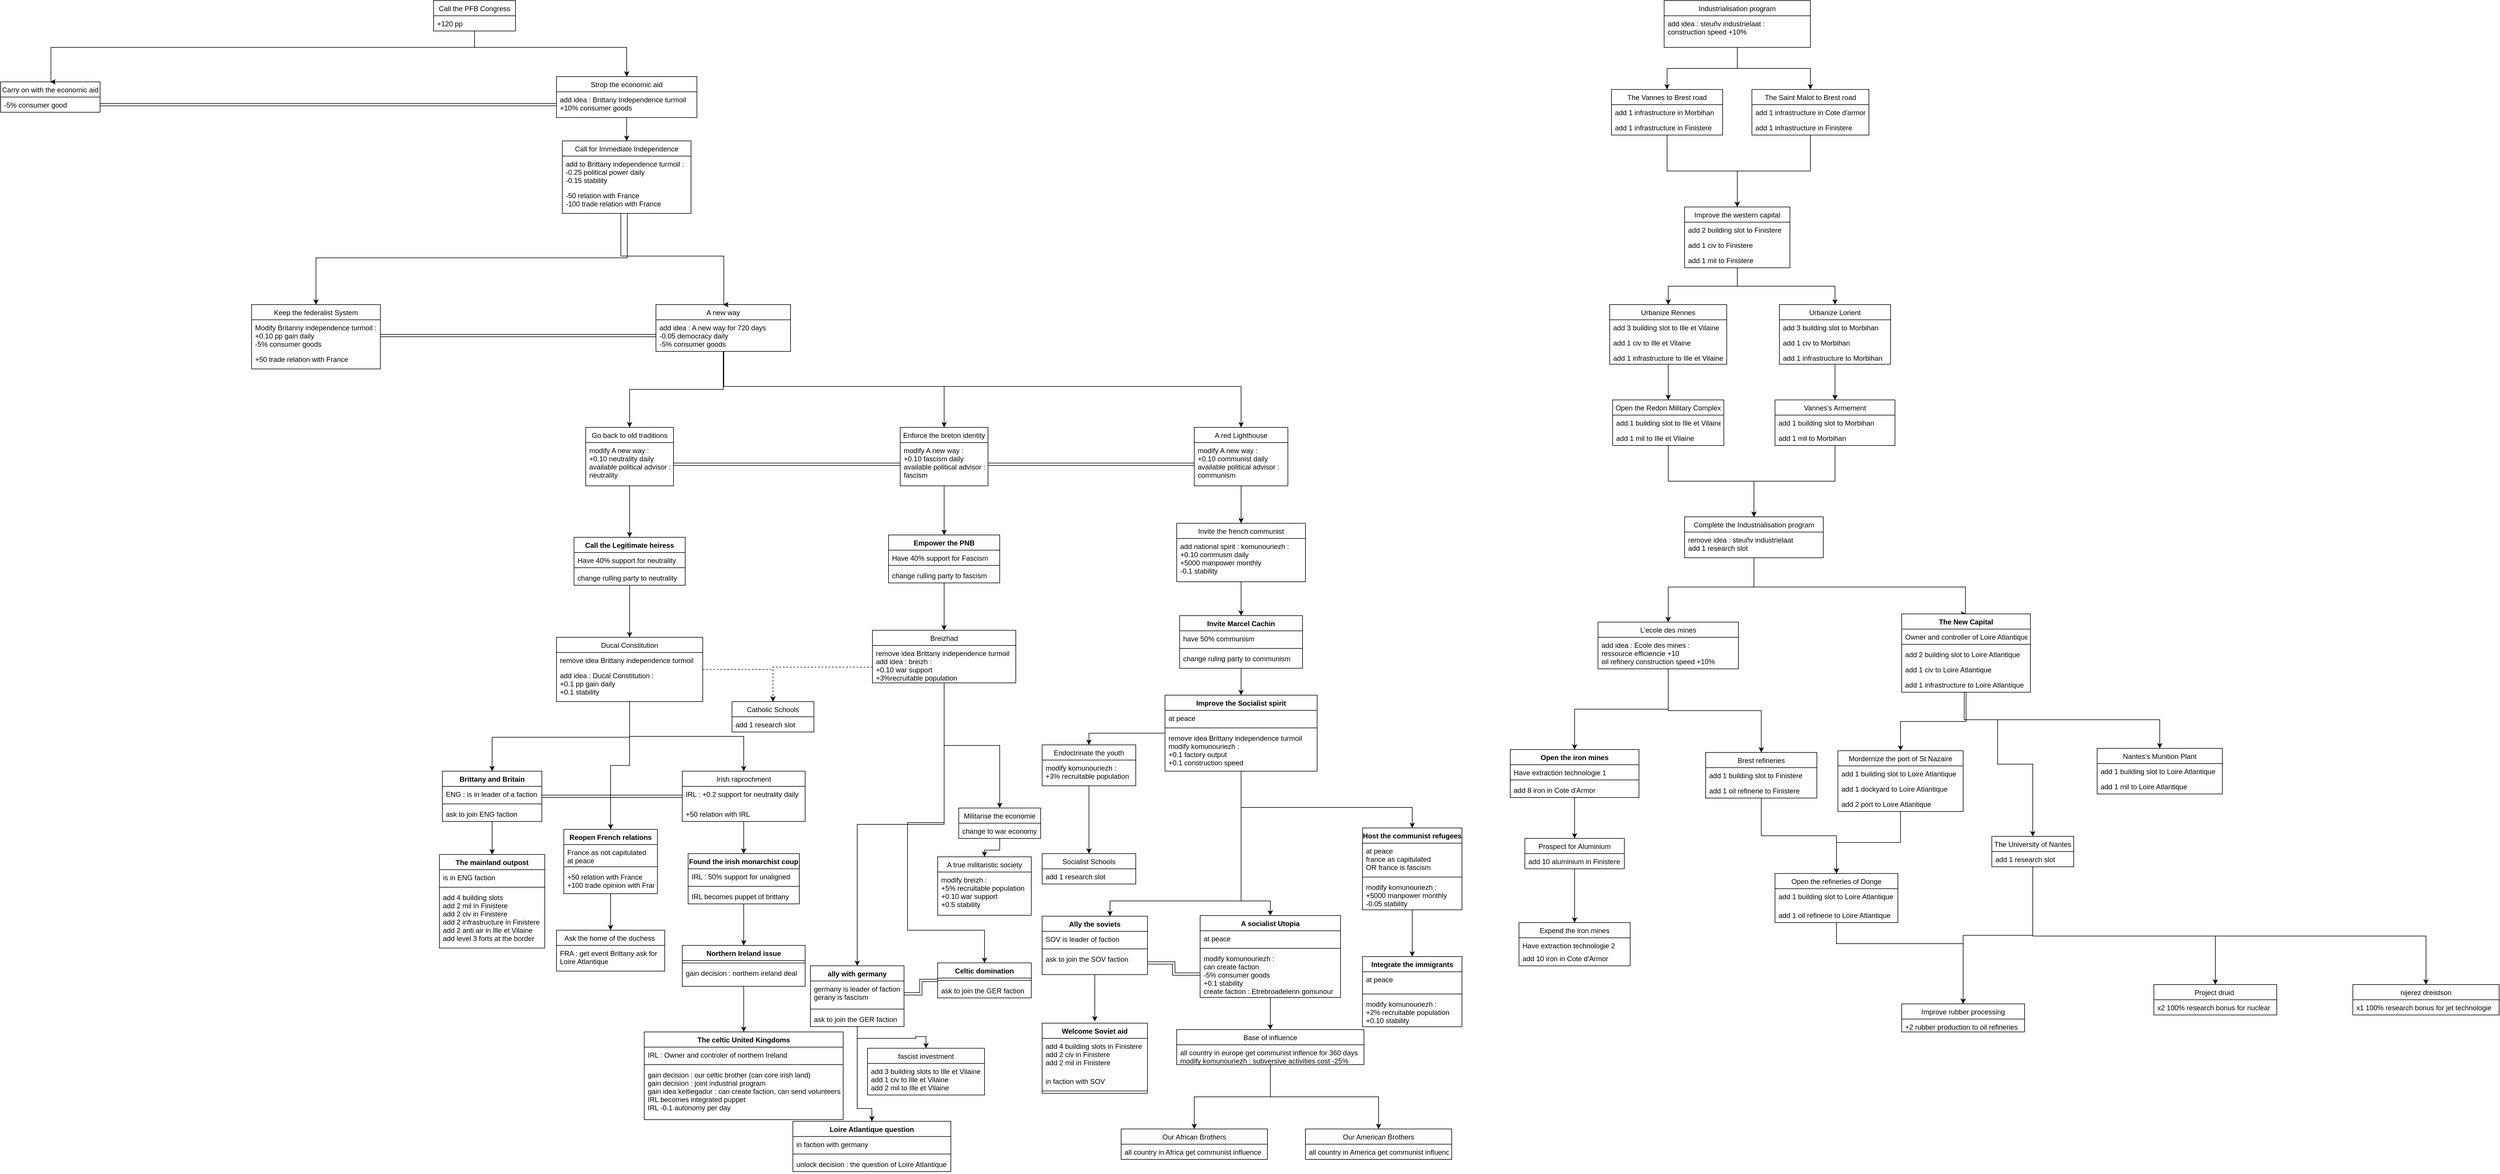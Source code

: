 <mxfile version="12.1.0" type="github" pages="1"><diagram id="fwqOPcjlE-ceSgC5Qux2" name="Page-1"><mxGraphModel dx="1990" dy="624" grid="1" gridSize="10" guides="1" tooltips="1" connect="1" arrows="1" fold="1" page="1" pageScale="1" pageWidth="827" pageHeight="1169" math="0" shadow="0"><root><mxCell id="0"/><mxCell id="1" parent="0"/><mxCell id="riW-O5dtcFzm0EmXwgX_-17" style="edgeStyle=orthogonalEdgeStyle;rounded=0;orthogonalLoop=1;jettySize=auto;html=1;entryX=0.5;entryY=0;entryDx=0;entryDy=0;" parent="1" source="riW-O5dtcFzm0EmXwgX_-2" target="riW-O5dtcFzm0EmXwgX_-6" edge="1"><mxGeometry relative="1" as="geometry"><Array as="points"><mxPoint x="380" y="130"/><mxPoint x="-344" y="130"/></Array></mxGeometry></mxCell><mxCell id="riW-O5dtcFzm0EmXwgX_-18" style="edgeStyle=orthogonalEdgeStyle;rounded=0;orthogonalLoop=1;jettySize=auto;html=1;entryX=0.5;entryY=0;entryDx=0;entryDy=0;" parent="1" source="riW-O5dtcFzm0EmXwgX_-2" target="riW-O5dtcFzm0EmXwgX_-10" edge="1"><mxGeometry relative="1" as="geometry"><Array as="points"><mxPoint x="380" y="130"/><mxPoint x="640" y="130"/></Array></mxGeometry></mxCell><mxCell id="riW-O5dtcFzm0EmXwgX_-2" value="Call the PFB Congress" style="swimlane;fontStyle=0;childLayout=stackLayout;horizontal=1;startSize=26;fillColor=none;horizontalStack=0;resizeParent=1;resizeParentMax=0;resizeLast=0;collapsible=1;marginBottom=0;" parent="1" vertex="1"><mxGeometry x="310" y="50" width="140" height="52" as="geometry"/></mxCell><mxCell id="riW-O5dtcFzm0EmXwgX_-3" value="+120 pp" style="text;strokeColor=none;fillColor=none;align=left;verticalAlign=top;spacingLeft=4;spacingRight=4;overflow=hidden;rotatable=0;points=[[0,0.5],[1,0.5]];portConstraint=eastwest;" parent="riW-O5dtcFzm0EmXwgX_-2" vertex="1"><mxGeometry y="26" width="140" height="26" as="geometry"/></mxCell><mxCell id="riW-O5dtcFzm0EmXwgX_-6" value="Carry on with the economic aid" style="swimlane;fontStyle=0;childLayout=stackLayout;horizontal=1;startSize=26;fillColor=none;horizontalStack=0;resizeParent=1;resizeParentMax=0;resizeLast=0;collapsible=1;marginBottom=0;" parent="1" vertex="1"><mxGeometry x="-430" y="189" width="170" height="52" as="geometry"/></mxCell><mxCell id="riW-O5dtcFzm0EmXwgX_-7" value="-5% consumer good" style="text;strokeColor=none;fillColor=none;align=left;verticalAlign=top;spacingLeft=4;spacingRight=4;overflow=hidden;rotatable=0;points=[[0,0.5],[1,0.5]];portConstraint=eastwest;" parent="riW-O5dtcFzm0EmXwgX_-6" vertex="1"><mxGeometry y="26" width="170" height="26" as="geometry"/></mxCell><mxCell id="riW-O5dtcFzm0EmXwgX_-19" style="edgeStyle=orthogonalEdgeStyle;rounded=0;orthogonalLoop=1;jettySize=auto;html=1;entryX=0.5;entryY=0;entryDx=0;entryDy=0;" parent="1" source="riW-O5dtcFzm0EmXwgX_-10" target="riW-O5dtcFzm0EmXwgX_-14" edge="1"><mxGeometry relative="1" as="geometry"/></mxCell><mxCell id="riW-O5dtcFzm0EmXwgX_-10" value="Strop the economic aid" style="swimlane;fontStyle=0;childLayout=stackLayout;horizontal=1;startSize=26;fillColor=none;horizontalStack=0;resizeParent=1;resizeParentMax=0;resizeLast=0;collapsible=1;marginBottom=0;" parent="1" vertex="1"><mxGeometry x="520" y="180" width="240" height="70" as="geometry"/></mxCell><mxCell id="riW-O5dtcFzm0EmXwgX_-11" value="add idea : Brittany Independence turmoil&#10;+10% consumer goods" style="text;strokeColor=none;fillColor=none;align=left;verticalAlign=top;spacingLeft=4;spacingRight=4;overflow=hidden;rotatable=0;points=[[0,0.5],[1,0.5]];portConstraint=eastwest;" parent="riW-O5dtcFzm0EmXwgX_-10" vertex="1"><mxGeometry y="26" width="240" height="44" as="geometry"/></mxCell><mxCell id="riW-O5dtcFzm0EmXwgX_-33" style="edgeStyle=orthogonalEdgeStyle;rounded=0;orthogonalLoop=1;jettySize=auto;html=1;entryX=0.5;entryY=0;entryDx=0;entryDy=0;" parent="1" source="riW-O5dtcFzm0EmXwgX_-14" target="riW-O5dtcFzm0EmXwgX_-38" edge="1"><mxGeometry relative="1" as="geometry"><mxPoint x="799.647" y="560" as="targetPoint"/><Array as="points"><mxPoint x="630" y="487"/><mxPoint x="806" y="487"/></Array></mxGeometry></mxCell><mxCell id="7TDGu9K9L-nUUv1jLvNr-71" style="edgeStyle=orthogonalEdgeStyle;rounded=0;orthogonalLoop=1;jettySize=auto;html=1;entryX=0.5;entryY=0;entryDx=0;entryDy=0;" edge="1" parent="1" source="riW-O5dtcFzm0EmXwgX_-14" target="riW-O5dtcFzm0EmXwgX_-22"><mxGeometry relative="1" as="geometry"><Array as="points"><mxPoint x="641" y="490"/><mxPoint x="109" y="490"/></Array></mxGeometry></mxCell><mxCell id="riW-O5dtcFzm0EmXwgX_-14" value="Call for Immediate Independence" style="swimlane;fontStyle=0;childLayout=stackLayout;horizontal=1;startSize=26;fillColor=none;horizontalStack=0;resizeParent=1;resizeParentMax=0;resizeLast=0;collapsible=1;marginBottom=0;" parent="1" vertex="1"><mxGeometry x="530" y="290" width="220" height="124" as="geometry"/></mxCell><mxCell id="riW-O5dtcFzm0EmXwgX_-20" value="add to Brittany independence turmoil :&#10;-0.25 political power daily&#10;-0.15 stability" style="text;strokeColor=none;fillColor=none;align=left;verticalAlign=top;spacingLeft=4;spacingRight=4;overflow=hidden;rotatable=0;points=[[0,0.5],[1,0.5]];portConstraint=eastwest;" parent="riW-O5dtcFzm0EmXwgX_-14" vertex="1"><mxGeometry y="26" width="220" height="54" as="geometry"/></mxCell><mxCell id="riW-O5dtcFzm0EmXwgX_-15" value="-50 relation with France&#10;-100 trade relation with France" style="text;strokeColor=none;fillColor=none;align=left;verticalAlign=top;spacingLeft=4;spacingRight=4;overflow=hidden;rotatable=0;points=[[0,0.5],[1,0.5]];portConstraint=eastwest;" parent="riW-O5dtcFzm0EmXwgX_-14" vertex="1"><mxGeometry y="80" width="220" height="44" as="geometry"/></mxCell><mxCell id="riW-O5dtcFzm0EmXwgX_-22" value="Keep the federalist System" style="swimlane;fontStyle=0;childLayout=stackLayout;horizontal=1;startSize=26;fillColor=none;horizontalStack=0;resizeParent=1;resizeParentMax=0;resizeLast=0;collapsible=1;marginBottom=0;" parent="1" vertex="1"><mxGeometry x="-1" y="570" width="220" height="110" as="geometry"/></mxCell><mxCell id="riW-O5dtcFzm0EmXwgX_-23" value="Modify Britanny independence turmoil :&#10;+0.10 pp gain daily&#10;-5% consumer goods" style="text;strokeColor=none;fillColor=none;align=left;verticalAlign=top;spacingLeft=4;spacingRight=4;overflow=hidden;rotatable=0;points=[[0,0.5],[1,0.5]];portConstraint=eastwest;" parent="riW-O5dtcFzm0EmXwgX_-22" vertex="1"><mxGeometry y="26" width="220" height="54" as="geometry"/></mxCell><mxCell id="riW-O5dtcFzm0EmXwgX_-211" value="+50 trade relation with France" style="text;strokeColor=none;fillColor=none;align=left;verticalAlign=top;spacingLeft=4;spacingRight=4;overflow=hidden;rotatable=0;points=[[0,0.5],[1,0.5]];portConstraint=eastwest;" parent="riW-O5dtcFzm0EmXwgX_-22" vertex="1"><mxGeometry y="80" width="220" height="30" as="geometry"/></mxCell><mxCell id="riW-O5dtcFzm0EmXwgX_-204" style="edgeStyle=orthogonalEdgeStyle;rounded=0;orthogonalLoop=1;jettySize=auto;html=1;entryX=0.5;entryY=0;entryDx=0;entryDy=0;" parent="1" source="riW-O5dtcFzm0EmXwgX_-34" target="riW-O5dtcFzm0EmXwgX_-200" edge="1"><mxGeometry relative="1" as="geometry"/></mxCell><mxCell id="riW-O5dtcFzm0EmXwgX_-34" value="Go back to old traditions" style="swimlane;fontStyle=0;childLayout=stackLayout;horizontal=1;startSize=26;fillColor=none;horizontalStack=0;resizeParent=1;resizeParentMax=0;resizeLast=0;collapsible=1;marginBottom=0;" parent="1" vertex="1"><mxGeometry x="570" y="780" width="150" height="100" as="geometry"/></mxCell><mxCell id="riW-O5dtcFzm0EmXwgX_-35" value="modify A new way :&#10;+0.10 neutrality daily &#10;available political advisor : &#10;neutrality" style="text;strokeColor=none;fillColor=none;align=left;verticalAlign=top;spacingLeft=4;spacingRight=4;overflow=hidden;rotatable=0;points=[[0,0.5],[1,0.5]];portConstraint=eastwest;" parent="riW-O5dtcFzm0EmXwgX_-34" vertex="1"><mxGeometry y="26" width="150" height="74" as="geometry"/></mxCell><mxCell id="riW-O5dtcFzm0EmXwgX_-42" style="edgeStyle=orthogonalEdgeStyle;rounded=0;orthogonalLoop=1;jettySize=auto;html=1;entryX=0.5;entryY=0;entryDx=0;entryDy=0;" parent="1" source="riW-O5dtcFzm0EmXwgX_-38" target="riW-O5dtcFzm0EmXwgX_-34" edge="1"><mxGeometry relative="1" as="geometry"/></mxCell><mxCell id="riW-O5dtcFzm0EmXwgX_-288" style="edgeStyle=orthogonalEdgeStyle;rounded=0;orthogonalLoop=1;jettySize=auto;html=1;entryX=0.5;entryY=0;entryDx=0;entryDy=0;" parent="1" source="riW-O5dtcFzm0EmXwgX_-38" target="riW-O5dtcFzm0EmXwgX_-45" edge="1"><mxGeometry relative="1" as="geometry"><Array as="points"><mxPoint x="806" y="710"/><mxPoint x="1183" y="710"/></Array></mxGeometry></mxCell><mxCell id="riW-O5dtcFzm0EmXwgX_-290" style="edgeStyle=orthogonalEdgeStyle;rounded=0;orthogonalLoop=1;jettySize=auto;html=1;entryX=0.5;entryY=0;entryDx=0;entryDy=0;" parent="1" source="riW-O5dtcFzm0EmXwgX_-38" target="riW-O5dtcFzm0EmXwgX_-52" edge="1"><mxGeometry relative="1" as="geometry"><Array as="points"><mxPoint x="806" y="710"/><mxPoint x="1690" y="710"/></Array></mxGeometry></mxCell><mxCell id="riW-O5dtcFzm0EmXwgX_-38" value="A new way" style="swimlane;fontStyle=0;childLayout=stackLayout;horizontal=1;startSize=26;fillColor=none;horizontalStack=0;resizeParent=1;resizeParentMax=0;resizeLast=0;collapsible=1;marginBottom=0;" parent="1" vertex="1"><mxGeometry x="690" y="570" width="230" height="80" as="geometry"/></mxCell><mxCell id="riW-O5dtcFzm0EmXwgX_-39" value="add idea : A new way for 720 days&#10;-0.05 democracy daily&#10;-5% consumer goods" style="text;strokeColor=none;fillColor=none;align=left;verticalAlign=top;spacingLeft=4;spacingRight=4;overflow=hidden;rotatable=0;points=[[0,0.5],[1,0.5]];portConstraint=eastwest;" parent="riW-O5dtcFzm0EmXwgX_-38" vertex="1"><mxGeometry y="26" width="230" height="54" as="geometry"/></mxCell><mxCell id="riW-O5dtcFzm0EmXwgX_-43" style="edgeStyle=orthogonalEdgeStyle;rounded=0;orthogonalLoop=1;jettySize=auto;html=1;exitX=0;exitY=0.5;exitDx=0;exitDy=0;shape=link;" parent="1" source="riW-O5dtcFzm0EmXwgX_-39" target="riW-O5dtcFzm0EmXwgX_-23" edge="1"><mxGeometry relative="1" as="geometry"/></mxCell><mxCell id="riW-O5dtcFzm0EmXwgX_-44" style="edgeStyle=orthogonalEdgeStyle;shape=link;rounded=0;orthogonalLoop=1;jettySize=auto;html=1;" parent="1" source="riW-O5dtcFzm0EmXwgX_-11" target="riW-O5dtcFzm0EmXwgX_-7" edge="1"><mxGeometry relative="1" as="geometry"/></mxCell><mxCell id="riW-O5dtcFzm0EmXwgX_-305" style="edgeStyle=orthogonalEdgeStyle;rounded=0;orthogonalLoop=1;jettySize=auto;html=1;entryX=0.5;entryY=0;entryDx=0;entryDy=0;" parent="1" source="riW-O5dtcFzm0EmXwgX_-45" target="riW-O5dtcFzm0EmXwgX_-300" edge="1"><mxGeometry relative="1" as="geometry"/></mxCell><mxCell id="riW-O5dtcFzm0EmXwgX_-45" value="Enforce the breton identity" style="swimlane;fontStyle=0;childLayout=stackLayout;horizontal=1;startSize=26;fillColor=none;horizontalStack=0;resizeParent=1;resizeParentMax=0;resizeLast=0;collapsible=1;marginBottom=0;" parent="1" vertex="1"><mxGeometry x="1107.5" y="780" width="150" height="100" as="geometry"/></mxCell><mxCell id="riW-O5dtcFzm0EmXwgX_-49" value="modify A new way :&#10;+0.10 fascism daily &#10;available political advisor : &#10;fascism" style="text;strokeColor=none;fillColor=none;align=left;verticalAlign=top;spacingLeft=4;spacingRight=4;overflow=hidden;rotatable=0;points=[[0,0.5],[1,0.5]];portConstraint=eastwest;" parent="riW-O5dtcFzm0EmXwgX_-45" vertex="1"><mxGeometry y="26" width="150" height="74" as="geometry"/></mxCell><mxCell id="riW-O5dtcFzm0EmXwgX_-51" style="edgeStyle=orthogonalEdgeStyle;rounded=0;orthogonalLoop=1;jettySize=auto;html=1;shape=link;" parent="1" source="riW-O5dtcFzm0EmXwgX_-35" target="riW-O5dtcFzm0EmXwgX_-49" edge="1"><mxGeometry relative="1" as="geometry"/></mxCell><mxCell id="7TDGu9K9L-nUUv1jLvNr-9" style="edgeStyle=orthogonalEdgeStyle;rounded=0;orthogonalLoop=1;jettySize=auto;html=1;entryX=0.5;entryY=0;entryDx=0;entryDy=0;" edge="1" parent="1" source="riW-O5dtcFzm0EmXwgX_-52" target="7TDGu9K9L-nUUv1jLvNr-5"><mxGeometry relative="1" as="geometry"/></mxCell><mxCell id="riW-O5dtcFzm0EmXwgX_-52" value="A red Lighthouse" style="swimlane;fontStyle=0;childLayout=stackLayout;horizontal=1;startSize=26;fillColor=none;horizontalStack=0;resizeParent=1;resizeParentMax=0;resizeLast=0;collapsible=1;marginBottom=0;" parent="1" vertex="1"><mxGeometry x="1610" y="780" width="160" height="100" as="geometry"/></mxCell><mxCell id="riW-O5dtcFzm0EmXwgX_-56" value="modify A new way :&#10;+0.10 communist daily &#10;available political advisor : &#10;communism" style="text;strokeColor=none;fillColor=none;align=left;verticalAlign=top;spacingLeft=4;spacingRight=4;overflow=hidden;rotatable=0;points=[[0,0.5],[1,0.5]];portConstraint=eastwest;" parent="riW-O5dtcFzm0EmXwgX_-52" vertex="1"><mxGeometry y="26" width="160" height="74" as="geometry"/></mxCell><mxCell id="riW-O5dtcFzm0EmXwgX_-58" style="edgeStyle=orthogonalEdgeStyle;rounded=0;orthogonalLoop=1;jettySize=auto;html=1;entryX=0;entryY=0.5;entryDx=0;entryDy=0;shape=link;" parent="1" source="riW-O5dtcFzm0EmXwgX_-49" target="riW-O5dtcFzm0EmXwgX_-56" edge="1"><mxGeometry relative="1" as="geometry"/></mxCell><mxCell id="riW-O5dtcFzm0EmXwgX_-75" style="edgeStyle=orthogonalEdgeStyle;rounded=0;orthogonalLoop=1;jettySize=auto;html=1;entryX=0.5;entryY=0;entryDx=0;entryDy=0;" parent="1" source="riW-O5dtcFzm0EmXwgX_-59" target="riW-O5dtcFzm0EmXwgX_-68" edge="1"><mxGeometry relative="1" as="geometry"/></mxCell><mxCell id="riW-O5dtcFzm0EmXwgX_-76" style="edgeStyle=orthogonalEdgeStyle;rounded=0;orthogonalLoop=1;jettySize=auto;html=1;entryX=0.5;entryY=0;entryDx=0;entryDy=0;" parent="1" source="riW-O5dtcFzm0EmXwgX_-59" target="riW-O5dtcFzm0EmXwgX_-72" edge="1"><mxGeometry relative="1" as="geometry"/></mxCell><mxCell id="riW-O5dtcFzm0EmXwgX_-59" value="Industrialisation program" style="swimlane;fontStyle=0;childLayout=stackLayout;horizontal=1;startSize=26;fillColor=none;horizontalStack=0;resizeParent=1;resizeParentMax=0;resizeLast=0;collapsible=1;marginBottom=0;" parent="1" vertex="1"><mxGeometry x="2413" y="50" width="250" height="80" as="geometry"/></mxCell><mxCell id="riW-O5dtcFzm0EmXwgX_-60" value="add idea : steuñv industrielaat :&#10;construction speed +10%" style="text;strokeColor=none;fillColor=none;align=left;verticalAlign=top;spacingLeft=4;spacingRight=4;overflow=hidden;rotatable=0;points=[[0,0.5],[1,0.5]];portConstraint=eastwest;" parent="riW-O5dtcFzm0EmXwgX_-59" vertex="1"><mxGeometry y="26" width="250" height="54" as="geometry"/></mxCell><mxCell id="riW-O5dtcFzm0EmXwgX_-86" style="edgeStyle=orthogonalEdgeStyle;rounded=0;orthogonalLoop=1;jettySize=auto;html=1;entryX=0.5;entryY=0;entryDx=0;entryDy=0;" parent="1" source="riW-O5dtcFzm0EmXwgX_-63" target="riW-O5dtcFzm0EmXwgX_-83" edge="1"><mxGeometry relative="1" as="geometry"/></mxCell><mxCell id="riW-O5dtcFzm0EmXwgX_-90" style="edgeStyle=orthogonalEdgeStyle;rounded=0;orthogonalLoop=1;jettySize=auto;html=1;entryX=0.5;entryY=0;entryDx=0;entryDy=0;" parent="1" source="riW-O5dtcFzm0EmXwgX_-63" target="riW-O5dtcFzm0EmXwgX_-87" edge="1"><mxGeometry relative="1" as="geometry"/></mxCell><mxCell id="riW-O5dtcFzm0EmXwgX_-63" value="Improve the western capital" style="swimlane;fontStyle=0;childLayout=stackLayout;horizontal=1;startSize=26;fillColor=none;horizontalStack=0;resizeParent=1;resizeParentMax=0;resizeLast=0;collapsible=1;marginBottom=0;" parent="1" vertex="1"><mxGeometry x="2448" y="403" width="180" height="104" as="geometry"/></mxCell><mxCell id="riW-O5dtcFzm0EmXwgX_-82" value="add 2 building slot to Finistere" style="text;strokeColor=none;fillColor=none;align=left;verticalAlign=top;spacingLeft=4;spacingRight=4;overflow=hidden;rotatable=0;points=[[0,0.5],[1,0.5]];portConstraint=eastwest;" parent="riW-O5dtcFzm0EmXwgX_-63" vertex="1"><mxGeometry y="26" width="180" height="26" as="geometry"/></mxCell><mxCell id="riW-O5dtcFzm0EmXwgX_-64" value="add 1 civ to Finistere" style="text;strokeColor=none;fillColor=none;align=left;verticalAlign=top;spacingLeft=4;spacingRight=4;overflow=hidden;rotatable=0;points=[[0,0.5],[1,0.5]];portConstraint=eastwest;" parent="riW-O5dtcFzm0EmXwgX_-63" vertex="1"><mxGeometry y="52" width="180" height="26" as="geometry"/></mxCell><mxCell id="riW-O5dtcFzm0EmXwgX_-315" value="add 1 mil to Finistere" style="text;strokeColor=none;fillColor=none;align=left;verticalAlign=top;spacingLeft=4;spacingRight=4;overflow=hidden;rotatable=0;points=[[0,0.5],[1,0.5]];portConstraint=eastwest;" parent="riW-O5dtcFzm0EmXwgX_-63" vertex="1"><mxGeometry y="78" width="180" height="26" as="geometry"/></mxCell><mxCell id="riW-O5dtcFzm0EmXwgX_-77" style="edgeStyle=orthogonalEdgeStyle;rounded=0;orthogonalLoop=1;jettySize=auto;html=1;" parent="1" source="riW-O5dtcFzm0EmXwgX_-68" target="riW-O5dtcFzm0EmXwgX_-63" edge="1"><mxGeometry relative="1" as="geometry"/></mxCell><mxCell id="riW-O5dtcFzm0EmXwgX_-68" value="The Vannes to Brest road" style="swimlane;fontStyle=0;childLayout=stackLayout;horizontal=1;startSize=26;fillColor=none;horizontalStack=0;resizeParent=1;resizeParentMax=0;resizeLast=0;collapsible=1;marginBottom=0;" parent="1" vertex="1"><mxGeometry x="2323" y="202" width="190" height="78" as="geometry"/></mxCell><mxCell id="riW-O5dtcFzm0EmXwgX_-69" value="add 1 infrastructure in Morbihan" style="text;strokeColor=none;fillColor=none;align=left;verticalAlign=top;spacingLeft=4;spacingRight=4;overflow=hidden;rotatable=0;points=[[0,0.5],[1,0.5]];portConstraint=eastwest;" parent="riW-O5dtcFzm0EmXwgX_-68" vertex="1"><mxGeometry y="26" width="190" height="26" as="geometry"/></mxCell><mxCell id="riW-O5dtcFzm0EmXwgX_-70" value="add 1 infrastructure in Finistere" style="text;strokeColor=none;fillColor=none;align=left;verticalAlign=top;spacingLeft=4;spacingRight=4;overflow=hidden;rotatable=0;points=[[0,0.5],[1,0.5]];portConstraint=eastwest;" parent="riW-O5dtcFzm0EmXwgX_-68" vertex="1"><mxGeometry y="52" width="190" height="26" as="geometry"/></mxCell><mxCell id="riW-O5dtcFzm0EmXwgX_-78" style="edgeStyle=orthogonalEdgeStyle;rounded=0;orthogonalLoop=1;jettySize=auto;html=1;entryX=0.5;entryY=0;entryDx=0;entryDy=0;" parent="1" source="riW-O5dtcFzm0EmXwgX_-72" target="riW-O5dtcFzm0EmXwgX_-63" edge="1"><mxGeometry relative="1" as="geometry"/></mxCell><mxCell id="riW-O5dtcFzm0EmXwgX_-72" value="The Saint Malot to Brest road" style="swimlane;fontStyle=0;childLayout=stackLayout;horizontal=1;startSize=26;fillColor=none;horizontalStack=0;resizeParent=1;resizeParentMax=0;resizeLast=0;collapsible=1;marginBottom=0;" parent="1" vertex="1"><mxGeometry x="2563" y="202" width="200" height="78" as="geometry"/></mxCell><mxCell id="riW-O5dtcFzm0EmXwgX_-73" value="add 1 infrastructure in Cote d'armor" style="text;strokeColor=none;fillColor=none;align=left;verticalAlign=top;spacingLeft=4;spacingRight=4;overflow=hidden;rotatable=0;points=[[0,0.5],[1,0.5]];portConstraint=eastwest;" parent="riW-O5dtcFzm0EmXwgX_-72" vertex="1"><mxGeometry y="26" width="200" height="26" as="geometry"/></mxCell><mxCell id="riW-O5dtcFzm0EmXwgX_-74" value="add 1 infrastructure in Finistere" style="text;strokeColor=none;fillColor=none;align=left;verticalAlign=top;spacingLeft=4;spacingRight=4;overflow=hidden;rotatable=0;points=[[0,0.5],[1,0.5]];portConstraint=eastwest;" parent="riW-O5dtcFzm0EmXwgX_-72" vertex="1"><mxGeometry y="52" width="200" height="26" as="geometry"/></mxCell><mxCell id="riW-O5dtcFzm0EmXwgX_-95" style="edgeStyle=orthogonalEdgeStyle;rounded=0;orthogonalLoop=1;jettySize=auto;html=1;entryX=0.5;entryY=0;entryDx=0;entryDy=0;" parent="1" source="riW-O5dtcFzm0EmXwgX_-83" target="riW-O5dtcFzm0EmXwgX_-92" edge="1"><mxGeometry relative="1" as="geometry"/></mxCell><mxCell id="riW-O5dtcFzm0EmXwgX_-83" value="Urbanize Rennes" style="swimlane;fontStyle=0;childLayout=stackLayout;horizontal=1;startSize=26;fillColor=none;horizontalStack=0;resizeParent=1;resizeParentMax=0;resizeLast=0;collapsible=1;marginBottom=0;" parent="1" vertex="1"><mxGeometry x="2320" y="570" width="200" height="102" as="geometry"/></mxCell><mxCell id="riW-O5dtcFzm0EmXwgX_-84" value="add 3 building slot to Ille et Vilaine" style="text;strokeColor=none;fillColor=none;align=left;verticalAlign=top;spacingLeft=4;spacingRight=4;overflow=hidden;rotatable=0;points=[[0,0.5],[1,0.5]];portConstraint=eastwest;" parent="riW-O5dtcFzm0EmXwgX_-83" vertex="1"><mxGeometry y="26" width="200" height="26" as="geometry"/></mxCell><mxCell id="riW-O5dtcFzm0EmXwgX_-91" value="add 1 civ to Ille et Vilaine" style="text;strokeColor=none;fillColor=none;align=left;verticalAlign=top;spacingLeft=4;spacingRight=4;overflow=hidden;rotatable=0;points=[[0,0.5],[1,0.5]];portConstraint=eastwest;" parent="riW-O5dtcFzm0EmXwgX_-83" vertex="1"><mxGeometry y="52" width="200" height="26" as="geometry"/></mxCell><mxCell id="riW-O5dtcFzm0EmXwgX_-96" value="add 1 infrastructure to Ille et Vilaine" style="text;strokeColor=none;fillColor=none;align=left;verticalAlign=top;spacingLeft=4;spacingRight=4;overflow=hidden;rotatable=0;points=[[0,0.5],[1,0.5]];portConstraint=eastwest;" parent="riW-O5dtcFzm0EmXwgX_-83" vertex="1"><mxGeometry y="78" width="200" height="24" as="geometry"/></mxCell><mxCell id="riW-O5dtcFzm0EmXwgX_-101" style="edgeStyle=orthogonalEdgeStyle;rounded=0;orthogonalLoop=1;jettySize=auto;html=1;entryX=0.5;entryY=0;entryDx=0;entryDy=0;" parent="1" source="riW-O5dtcFzm0EmXwgX_-87" target="riW-O5dtcFzm0EmXwgX_-98" edge="1"><mxGeometry relative="1" as="geometry"/></mxCell><mxCell id="riW-O5dtcFzm0EmXwgX_-87" value="Urbanize Lorient" style="swimlane;fontStyle=0;childLayout=stackLayout;horizontal=1;startSize=26;fillColor=none;horizontalStack=0;resizeParent=1;resizeParentMax=0;resizeLast=0;collapsible=1;marginBottom=0;" parent="1" vertex="1"><mxGeometry x="2610" y="570" width="190" height="102" as="geometry"/></mxCell><mxCell id="riW-O5dtcFzm0EmXwgX_-88" value="add 3 building slot to Morbihan" style="text;strokeColor=none;fillColor=none;align=left;verticalAlign=top;spacingLeft=4;spacingRight=4;overflow=hidden;rotatable=0;points=[[0,0.5],[1,0.5]];portConstraint=eastwest;" parent="riW-O5dtcFzm0EmXwgX_-87" vertex="1"><mxGeometry y="26" width="190" height="26" as="geometry"/></mxCell><mxCell id="riW-O5dtcFzm0EmXwgX_-89" value="add 1 civ to Morbihan" style="text;strokeColor=none;fillColor=none;align=left;verticalAlign=top;spacingLeft=4;spacingRight=4;overflow=hidden;rotatable=0;points=[[0,0.5],[1,0.5]];portConstraint=eastwest;" parent="riW-O5dtcFzm0EmXwgX_-87" vertex="1"><mxGeometry y="52" width="190" height="26" as="geometry"/></mxCell><mxCell id="riW-O5dtcFzm0EmXwgX_-97" value="add 1 infrastructure to Morbihan" style="text;strokeColor=none;fillColor=none;align=left;verticalAlign=top;spacingLeft=4;spacingRight=4;overflow=hidden;rotatable=0;points=[[0,0.5],[1,0.5]];portConstraint=eastwest;" parent="riW-O5dtcFzm0EmXwgX_-87" vertex="1"><mxGeometry y="78" width="190" height="24" as="geometry"/></mxCell><mxCell id="riW-O5dtcFzm0EmXwgX_-106" style="edgeStyle=orthogonalEdgeStyle;rounded=0;orthogonalLoop=1;jettySize=auto;html=1;" parent="1" source="riW-O5dtcFzm0EmXwgX_-92" target="riW-O5dtcFzm0EmXwgX_-102" edge="1"><mxGeometry relative="1" as="geometry"/></mxCell><mxCell id="riW-O5dtcFzm0EmXwgX_-92" value="Open the Redon Military Complex" style="swimlane;fontStyle=0;childLayout=stackLayout;horizontal=1;startSize=26;fillColor=none;horizontalStack=0;resizeParent=1;resizeParentMax=0;resizeLast=0;collapsible=1;marginBottom=0;" parent="1" vertex="1"><mxGeometry x="2325" y="733" width="190" height="78" as="geometry"/></mxCell><mxCell id="riW-O5dtcFzm0EmXwgX_-93" value="add 1 building slot to Ille et Vilaine" style="text;strokeColor=none;fillColor=none;align=left;verticalAlign=top;spacingLeft=4;spacingRight=4;overflow=hidden;rotatable=0;points=[[0,0.5],[1,0.5]];portConstraint=eastwest;" parent="riW-O5dtcFzm0EmXwgX_-92" vertex="1"><mxGeometry y="26" width="190" height="26" as="geometry"/></mxCell><mxCell id="riW-O5dtcFzm0EmXwgX_-94" value="add 1 mil to Ille et Vilaine" style="text;strokeColor=none;fillColor=none;align=left;verticalAlign=top;spacingLeft=4;spacingRight=4;overflow=hidden;rotatable=0;points=[[0,0.5],[1,0.5]];portConstraint=eastwest;" parent="riW-O5dtcFzm0EmXwgX_-92" vertex="1"><mxGeometry y="52" width="190" height="26" as="geometry"/></mxCell><mxCell id="riW-O5dtcFzm0EmXwgX_-108" style="edgeStyle=orthogonalEdgeStyle;rounded=0;orthogonalLoop=1;jettySize=auto;html=1;entryX=0.5;entryY=0;entryDx=0;entryDy=0;" parent="1" source="riW-O5dtcFzm0EmXwgX_-98" target="riW-O5dtcFzm0EmXwgX_-102" edge="1"><mxGeometry relative="1" as="geometry"/></mxCell><mxCell id="riW-O5dtcFzm0EmXwgX_-98" value="Vannes's Armement" style="swimlane;fontStyle=0;childLayout=stackLayout;horizontal=1;startSize=26;fillColor=none;horizontalStack=0;resizeParent=1;resizeParentMax=0;resizeLast=0;collapsible=1;marginBottom=0;" parent="1" vertex="1"><mxGeometry x="2602.5" y="733" width="205" height="78" as="geometry"/></mxCell><mxCell id="riW-O5dtcFzm0EmXwgX_-99" value="add 1 building slot to Morbihan" style="text;strokeColor=none;fillColor=none;align=left;verticalAlign=top;spacingLeft=4;spacingRight=4;overflow=hidden;rotatable=0;points=[[0,0.5],[1,0.5]];portConstraint=eastwest;" parent="riW-O5dtcFzm0EmXwgX_-98" vertex="1"><mxGeometry y="26" width="205" height="26" as="geometry"/></mxCell><mxCell id="riW-O5dtcFzm0EmXwgX_-100" value="add 1 mil to Morbihan" style="text;strokeColor=none;fillColor=none;align=left;verticalAlign=top;spacingLeft=4;spacingRight=4;overflow=hidden;rotatable=0;points=[[0,0.5],[1,0.5]];portConstraint=eastwest;" parent="riW-O5dtcFzm0EmXwgX_-98" vertex="1"><mxGeometry y="52" width="205" height="26" as="geometry"/></mxCell><mxCell id="riW-O5dtcFzm0EmXwgX_-113" style="edgeStyle=orthogonalEdgeStyle;rounded=0;orthogonalLoop=1;jettySize=auto;html=1;entryX=0.5;entryY=0;entryDx=0;entryDy=0;" parent="1" source="riW-O5dtcFzm0EmXwgX_-102" target="riW-O5dtcFzm0EmXwgX_-109" edge="1"><mxGeometry relative="1" as="geometry"><Array as="points"><mxPoint x="2566" y="1053"/><mxPoint x="2420" y="1053"/></Array></mxGeometry></mxCell><mxCell id="riW-O5dtcFzm0EmXwgX_-182" style="edgeStyle=orthogonalEdgeStyle;rounded=0;orthogonalLoop=1;jettySize=auto;html=1;entryX=0.5;entryY=0;entryDx=0;entryDy=0;" parent="1" source="riW-O5dtcFzm0EmXwgX_-102" target="riW-O5dtcFzm0EmXwgX_-174" edge="1"><mxGeometry relative="1" as="geometry"><Array as="points"><mxPoint x="2567" y="1053"/><mxPoint x="2928" y="1053"/></Array></mxGeometry></mxCell><mxCell id="riW-O5dtcFzm0EmXwgX_-102" value="Complete the Industrialisation program" style="swimlane;fontStyle=0;childLayout=stackLayout;horizontal=1;startSize=26;fillColor=none;horizontalStack=0;resizeParent=1;resizeParentMax=0;resizeLast=0;collapsible=1;marginBottom=0;" parent="1" vertex="1"><mxGeometry x="2448" y="933" width="237" height="70" as="geometry"/></mxCell><mxCell id="riW-O5dtcFzm0EmXwgX_-103" value="remove idea : steuñv industrielaat&#10;add 1 research slot" style="text;strokeColor=none;fillColor=none;align=left;verticalAlign=top;spacingLeft=4;spacingRight=4;overflow=hidden;rotatable=0;points=[[0,0.5],[1,0.5]];portConstraint=eastwest;" parent="riW-O5dtcFzm0EmXwgX_-102" vertex="1"><mxGeometry y="26" width="237" height="44" as="geometry"/></mxCell><mxCell id="riW-O5dtcFzm0EmXwgX_-131" style="edgeStyle=orthogonalEdgeStyle;rounded=0;orthogonalLoop=1;jettySize=auto;html=1;entryX=0.5;entryY=0;entryDx=0;entryDy=0;" parent="1" source="riW-O5dtcFzm0EmXwgX_-109" target="riW-O5dtcFzm0EmXwgX_-127" edge="1"><mxGeometry relative="1" as="geometry"/></mxCell><mxCell id="riW-O5dtcFzm0EmXwgX_-192" style="edgeStyle=orthogonalEdgeStyle;rounded=0;orthogonalLoop=1;jettySize=auto;html=1;" parent="1" source="riW-O5dtcFzm0EmXwgX_-109" target="riW-O5dtcFzm0EmXwgX_-185" edge="1"><mxGeometry relative="1" as="geometry"/></mxCell><mxCell id="riW-O5dtcFzm0EmXwgX_-109" value="L'ecole des mines" style="swimlane;fontStyle=0;childLayout=stackLayout;horizontal=1;startSize=26;fillColor=none;horizontalStack=0;resizeParent=1;resizeParentMax=0;resizeLast=0;collapsible=1;marginBottom=0;" parent="1" vertex="1"><mxGeometry x="2300" y="1113" width="240" height="80" as="geometry"/></mxCell><mxCell id="riW-O5dtcFzm0EmXwgX_-110" value="add idea : Ecole des mines :&#10;ressource efficiencie +10&#10;oil refinery construction speed +10%" style="text;strokeColor=none;fillColor=none;align=left;verticalAlign=top;spacingLeft=4;spacingRight=4;overflow=hidden;rotatable=0;points=[[0,0.5],[1,0.5]];portConstraint=eastwest;" parent="riW-O5dtcFzm0EmXwgX_-109" vertex="1"><mxGeometry y="26" width="240" height="54" as="geometry"/></mxCell><mxCell id="riW-O5dtcFzm0EmXwgX_-126" style="edgeStyle=orthogonalEdgeStyle;rounded=0;orthogonalLoop=1;jettySize=auto;html=1;entryX=0.5;entryY=0;entryDx=0;entryDy=0;" parent="1" source="riW-O5dtcFzm0EmXwgX_-119" target="riW-O5dtcFzm0EmXwgX_-124" edge="1"><mxGeometry relative="1" as="geometry"/></mxCell><mxCell id="riW-O5dtcFzm0EmXwgX_-119" value="Prospect for Aluminium" style="swimlane;fontStyle=0;childLayout=stackLayout;horizontal=1;startSize=26;fillColor=none;horizontalStack=0;resizeParent=1;resizeParentMax=0;resizeLast=0;collapsible=1;marginBottom=0;" parent="1" vertex="1"><mxGeometry x="2175" y="1483" width="170" height="52" as="geometry"/></mxCell><mxCell id="riW-O5dtcFzm0EmXwgX_-120" value="add 10 aluminium in Finistere" style="text;strokeColor=none;fillColor=none;align=left;verticalAlign=top;spacingLeft=4;spacingRight=4;overflow=hidden;rotatable=0;points=[[0,0.5],[1,0.5]];portConstraint=eastwest;" parent="riW-O5dtcFzm0EmXwgX_-119" vertex="1"><mxGeometry y="26" width="170" height="26" as="geometry"/></mxCell><mxCell id="riW-O5dtcFzm0EmXwgX_-124" value="Expend the iron mines" style="swimlane;fontStyle=0;childLayout=stackLayout;horizontal=1;startSize=26;fillColor=none;horizontalStack=0;resizeParent=1;resizeParentMax=0;resizeLast=0;collapsible=1;marginBottom=0;" parent="1" vertex="1"><mxGeometry x="2165" y="1627" width="190" height="74" as="geometry"/></mxCell><mxCell id="riW-O5dtcFzm0EmXwgX_-195" value="Have extraction technologie 2" style="text;strokeColor=none;fillColor=none;align=left;verticalAlign=top;spacingLeft=4;spacingRight=4;overflow=hidden;rotatable=0;points=[[0,0.5],[1,0.5]];portConstraint=eastwest;" parent="riW-O5dtcFzm0EmXwgX_-124" vertex="1"><mxGeometry y="26" width="190" height="22" as="geometry"/></mxCell><mxCell id="riW-O5dtcFzm0EmXwgX_-125" value="add 10 iron in Cote d'Armor" style="text;strokeColor=none;fillColor=none;align=left;verticalAlign=top;spacingLeft=4;spacingRight=4;overflow=hidden;rotatable=0;points=[[0,0.5],[1,0.5]];portConstraint=eastwest;" parent="riW-O5dtcFzm0EmXwgX_-124" vertex="1"><mxGeometry y="48" width="190" height="26" as="geometry"/></mxCell><mxCell id="riW-O5dtcFzm0EmXwgX_-152" style="edgeStyle=orthogonalEdgeStyle;rounded=0;orthogonalLoop=1;jettySize=auto;html=1;" parent="1" source="riW-O5dtcFzm0EmXwgX_-127" target="riW-O5dtcFzm0EmXwgX_-149" edge="1"><mxGeometry relative="1" as="geometry"/></mxCell><mxCell id="riW-O5dtcFzm0EmXwgX_-127" value="Brest refineries" style="swimlane;fontStyle=0;childLayout=stackLayout;horizontal=1;startSize=26;fillColor=none;horizontalStack=0;resizeParent=1;resizeParentMax=0;resizeLast=0;collapsible=1;marginBottom=0;" parent="1" vertex="1"><mxGeometry x="2484" y="1336" width="190" height="78" as="geometry"/></mxCell><mxCell id="riW-O5dtcFzm0EmXwgX_-128" value="add 1 building slot to Finistere" style="text;strokeColor=none;fillColor=none;align=left;verticalAlign=top;spacingLeft=4;spacingRight=4;overflow=hidden;rotatable=0;points=[[0,0.5],[1,0.5]];portConstraint=eastwest;" parent="riW-O5dtcFzm0EmXwgX_-127" vertex="1"><mxGeometry y="26" width="190" height="26" as="geometry"/></mxCell><mxCell id="riW-O5dtcFzm0EmXwgX_-129" value="add 1 oil refinerie to Finistere" style="text;strokeColor=none;fillColor=none;align=left;verticalAlign=top;spacingLeft=4;spacingRight=4;overflow=hidden;rotatable=0;points=[[0,0.5],[1,0.5]];portConstraint=eastwest;" parent="riW-O5dtcFzm0EmXwgX_-127" vertex="1"><mxGeometry y="52" width="190" height="26" as="geometry"/></mxCell><mxCell id="riW-O5dtcFzm0EmXwgX_-138" value="Nantes's Munition Plant" style="swimlane;fontStyle=0;childLayout=stackLayout;horizontal=1;startSize=26;fillColor=none;horizontalStack=0;resizeParent=1;resizeParentMax=0;resizeLast=0;collapsible=1;marginBottom=0;" parent="1" vertex="1"><mxGeometry x="3153" y="1329" width="214" height="78" as="geometry"/></mxCell><mxCell id="riW-O5dtcFzm0EmXwgX_-139" value="add 1 building slot to Loire Atlantique" style="text;strokeColor=none;fillColor=none;align=left;verticalAlign=top;spacingLeft=4;spacingRight=4;overflow=hidden;rotatable=0;points=[[0,0.5],[1,0.5]];portConstraint=eastwest;" parent="riW-O5dtcFzm0EmXwgX_-138" vertex="1"><mxGeometry y="26" width="214" height="26" as="geometry"/></mxCell><mxCell id="riW-O5dtcFzm0EmXwgX_-141" value="add 1 mil to Loire Atlantique" style="text;strokeColor=none;fillColor=none;align=left;verticalAlign=top;spacingLeft=4;spacingRight=4;overflow=hidden;rotatable=0;points=[[0,0.5],[1,0.5]];portConstraint=eastwest;" parent="riW-O5dtcFzm0EmXwgX_-138" vertex="1"><mxGeometry y="52" width="214" height="26" as="geometry"/></mxCell><mxCell id="riW-O5dtcFzm0EmXwgX_-154" style="edgeStyle=orthogonalEdgeStyle;rounded=0;orthogonalLoop=1;jettySize=auto;html=1;" parent="1" source="riW-O5dtcFzm0EmXwgX_-143" target="riW-O5dtcFzm0EmXwgX_-149" edge="1"><mxGeometry relative="1" as="geometry"/></mxCell><mxCell id="riW-O5dtcFzm0EmXwgX_-143" value="Mordernize the port of St Nazaire" style="swimlane;fontStyle=0;childLayout=stackLayout;horizontal=1;startSize=26;fillColor=none;horizontalStack=0;resizeParent=1;resizeParentMax=0;resizeLast=0;collapsible=1;marginBottom=0;" parent="1" vertex="1"><mxGeometry x="2710" y="1333" width="214" height="104" as="geometry"/></mxCell><mxCell id="riW-O5dtcFzm0EmXwgX_-144" value="add 1 building slot to Loire Atlantique" style="text;strokeColor=none;fillColor=none;align=left;verticalAlign=top;spacingLeft=4;spacingRight=4;overflow=hidden;rotatable=0;points=[[0,0.5],[1,0.5]];portConstraint=eastwest;" parent="riW-O5dtcFzm0EmXwgX_-143" vertex="1"><mxGeometry y="26" width="214" height="26" as="geometry"/></mxCell><mxCell id="riW-O5dtcFzm0EmXwgX_-145" value="add 1 dockyard to Loire Atlantique" style="text;strokeColor=none;fillColor=none;align=left;verticalAlign=top;spacingLeft=4;spacingRight=4;overflow=hidden;rotatable=0;points=[[0,0.5],[1,0.5]];portConstraint=eastwest;" parent="riW-O5dtcFzm0EmXwgX_-143" vertex="1"><mxGeometry y="52" width="214" height="26" as="geometry"/></mxCell><mxCell id="riW-O5dtcFzm0EmXwgX_-146" value="add 2 port to Loire Atlantique" style="text;strokeColor=none;fillColor=none;align=left;verticalAlign=top;spacingLeft=4;spacingRight=4;overflow=hidden;rotatable=0;points=[[0,0.5],[1,0.5]];portConstraint=eastwest;" parent="riW-O5dtcFzm0EmXwgX_-143" vertex="1"><mxGeometry y="78" width="214" height="26" as="geometry"/></mxCell><mxCell id="riW-O5dtcFzm0EmXwgX_-164" style="edgeStyle=orthogonalEdgeStyle;rounded=0;orthogonalLoop=1;jettySize=auto;html=1;entryX=0.5;entryY=0;entryDx=0;entryDy=0;" parent="1" source="riW-O5dtcFzm0EmXwgX_-149" target="riW-O5dtcFzm0EmXwgX_-161" edge="1"><mxGeometry relative="1" as="geometry"><Array as="points"><mxPoint x="2707" y="1663"/><mxPoint x="2924" y="1663"/></Array></mxGeometry></mxCell><mxCell id="riW-O5dtcFzm0EmXwgX_-149" value="Open the refineries of Donge" style="swimlane;fontStyle=0;childLayout=stackLayout;horizontal=1;startSize=26;fillColor=none;horizontalStack=0;resizeParent=1;resizeParentMax=0;resizeLast=0;collapsible=1;marginBottom=0;" parent="1" vertex="1"><mxGeometry x="2602.5" y="1543" width="210" height="84" as="geometry"/></mxCell><mxCell id="riW-O5dtcFzm0EmXwgX_-150" value="add 1 building slot to Loire Atlantique" style="text;strokeColor=none;fillColor=none;align=left;verticalAlign=top;spacingLeft=4;spacingRight=4;overflow=hidden;rotatable=0;points=[[0,0.5],[1,0.5]];portConstraint=eastwest;" parent="riW-O5dtcFzm0EmXwgX_-149" vertex="1"><mxGeometry y="26" width="210" height="32" as="geometry"/></mxCell><mxCell id="riW-O5dtcFzm0EmXwgX_-151" value="add 1 oil refinerie to Loire Atlantique" style="text;strokeColor=none;fillColor=none;align=left;verticalAlign=top;spacingLeft=4;spacingRight=4;overflow=hidden;rotatable=0;points=[[0,0.5],[1,0.5]];portConstraint=eastwest;" parent="riW-O5dtcFzm0EmXwgX_-149" vertex="1"><mxGeometry y="58" width="210" height="26" as="geometry"/></mxCell><mxCell id="riW-O5dtcFzm0EmXwgX_-316" style="edgeStyle=orthogonalEdgeStyle;rounded=0;orthogonalLoop=1;jettySize=auto;html=1;" parent="1" source="riW-O5dtcFzm0EmXwgX_-155" target="riW-O5dtcFzm0EmXwgX_-161" edge="1"><mxGeometry relative="1" as="geometry"/></mxCell><mxCell id="riW-O5dtcFzm0EmXwgX_-317" style="edgeStyle=orthogonalEdgeStyle;rounded=0;orthogonalLoop=1;jettySize=auto;html=1;entryX=0.5;entryY=0;entryDx=0;entryDy=0;" parent="1" source="riW-O5dtcFzm0EmXwgX_-155" target="riW-O5dtcFzm0EmXwgX_-166" edge="1"><mxGeometry relative="1" as="geometry"><Array as="points"><mxPoint x="3043" y="1650"/><mxPoint x="3355" y="1650"/></Array></mxGeometry></mxCell><mxCell id="riW-O5dtcFzm0EmXwgX_-319" style="edgeStyle=orthogonalEdgeStyle;rounded=0;orthogonalLoop=1;jettySize=auto;html=1;entryX=0.5;entryY=0;entryDx=0;entryDy=0;" parent="1" source="riW-O5dtcFzm0EmXwgX_-155" target="riW-O5dtcFzm0EmXwgX_-171" edge="1"><mxGeometry relative="1" as="geometry"><Array as="points"><mxPoint x="3043" y="1650"/><mxPoint x="3715" y="1650"/></Array></mxGeometry></mxCell><mxCell id="riW-O5dtcFzm0EmXwgX_-155" value="The University of Nantes" style="swimlane;fontStyle=0;childLayout=stackLayout;horizontal=1;startSize=26;fillColor=none;horizontalStack=0;resizeParent=1;resizeParentMax=0;resizeLast=0;collapsible=1;marginBottom=0;" parent="1" vertex="1"><mxGeometry x="2973" y="1479.5" width="140" height="52" as="geometry"/></mxCell><mxCell id="riW-O5dtcFzm0EmXwgX_-156" value="add 1 research slot" style="text;strokeColor=none;fillColor=none;align=left;verticalAlign=top;spacingLeft=4;spacingRight=4;overflow=hidden;rotatable=0;points=[[0,0.5],[1,0.5]];portConstraint=eastwest;" parent="riW-O5dtcFzm0EmXwgX_-155" vertex="1"><mxGeometry y="26" width="140" height="26" as="geometry"/></mxCell><mxCell id="riW-O5dtcFzm0EmXwgX_-161" value="Improve rubber processing" style="swimlane;fontStyle=0;childLayout=stackLayout;horizontal=1;startSize=26;fillColor=none;horizontalStack=0;resizeParent=1;resizeParentMax=0;resizeLast=0;collapsible=1;marginBottom=0;" parent="1" vertex="1"><mxGeometry x="2819" y="1766" width="210" height="48" as="geometry"/></mxCell><mxCell id="riW-O5dtcFzm0EmXwgX_-162" value="+2 rubber production to oil refineries" style="text;strokeColor=none;fillColor=none;align=left;verticalAlign=top;spacingLeft=4;spacingRight=4;overflow=hidden;rotatable=0;points=[[0,0.5],[1,0.5]];portConstraint=eastwest;" parent="riW-O5dtcFzm0EmXwgX_-161" vertex="1"><mxGeometry y="26" width="210" height="22" as="geometry"/></mxCell><mxCell id="riW-O5dtcFzm0EmXwgX_-166" value="Project druid " style="swimlane;fontStyle=0;childLayout=stackLayout;horizontal=1;startSize=26;fillColor=none;horizontalStack=0;resizeParent=1;resizeParentMax=0;resizeLast=0;collapsible=1;marginBottom=0;" parent="1" vertex="1"><mxGeometry x="3250" y="1733" width="210" height="52" as="geometry"/></mxCell><mxCell id="riW-O5dtcFzm0EmXwgX_-167" value="x2 100% research bonus for nuclear " style="text;strokeColor=none;fillColor=none;align=left;verticalAlign=top;spacingLeft=4;spacingRight=4;overflow=hidden;rotatable=0;points=[[0,0.5],[1,0.5]];portConstraint=eastwest;" parent="riW-O5dtcFzm0EmXwgX_-166" vertex="1"><mxGeometry y="26" width="210" height="26" as="geometry"/></mxCell><mxCell id="riW-O5dtcFzm0EmXwgX_-171" value="nijerez dreistson" style="swimlane;fontStyle=0;childLayout=stackLayout;horizontal=1;startSize=26;fillColor=none;horizontalStack=0;resizeParent=1;resizeParentMax=0;resizeLast=0;collapsible=1;marginBottom=0;" parent="1" vertex="1"><mxGeometry x="3590" y="1733" width="250" height="52" as="geometry"/></mxCell><mxCell id="riW-O5dtcFzm0EmXwgX_-172" value="x1 100% research bonus for jet technologie " style="text;strokeColor=none;fillColor=none;align=left;verticalAlign=top;spacingLeft=4;spacingRight=4;overflow=hidden;rotatable=0;points=[[0,0.5],[1,0.5]];portConstraint=eastwest;" parent="riW-O5dtcFzm0EmXwgX_-171" vertex="1"><mxGeometry y="26" width="250" height="26" as="geometry"/></mxCell><mxCell id="riW-O5dtcFzm0EmXwgX_-183" style="edgeStyle=orthogonalEdgeStyle;rounded=0;orthogonalLoop=1;jettySize=auto;html=1;entryX=0.5;entryY=0;entryDx=0;entryDy=0;" parent="1" source="riW-O5dtcFzm0EmXwgX_-174" target="riW-O5dtcFzm0EmXwgX_-143" edge="1"><mxGeometry relative="1" as="geometry"/></mxCell><mxCell id="riW-O5dtcFzm0EmXwgX_-184" style="edgeStyle=orthogonalEdgeStyle;rounded=0;orthogonalLoop=1;jettySize=auto;html=1;entryX=0.5;entryY=0;entryDx=0;entryDy=0;" parent="1" source="riW-O5dtcFzm0EmXwgX_-174" target="riW-O5dtcFzm0EmXwgX_-138" edge="1"><mxGeometry relative="1" as="geometry"><Array as="points"><mxPoint x="2929" y="1280"/><mxPoint x="3260" y="1280"/></Array></mxGeometry></mxCell><mxCell id="riW-O5dtcFzm0EmXwgX_-318" style="edgeStyle=orthogonalEdgeStyle;rounded=0;orthogonalLoop=1;jettySize=auto;html=1;entryX=0.5;entryY=0;entryDx=0;entryDy=0;exitX=0.486;exitY=0.962;exitDx=0;exitDy=0;exitPerimeter=0;" parent="1" source="riW-O5dtcFzm0EmXwgX_-180" target="riW-O5dtcFzm0EmXwgX_-155" edge="1"><mxGeometry relative="1" as="geometry"><mxPoint x="2933" y="1240" as="sourcePoint"/><Array as="points"><mxPoint x="2926" y="1280"/><mxPoint x="2983" y="1280"/><mxPoint x="2983" y="1356"/><mxPoint x="3043" y="1356"/></Array></mxGeometry></mxCell><mxCell id="riW-O5dtcFzm0EmXwgX_-174" value="The New Capital" style="swimlane;fontStyle=1;align=center;verticalAlign=top;childLayout=stackLayout;horizontal=1;startSize=26;horizontalStack=0;resizeParent=1;resizeParentMax=0;resizeLast=0;collapsible=1;marginBottom=0;" parent="1" vertex="1"><mxGeometry x="2819" y="1099" width="220" height="134" as="geometry"/></mxCell><mxCell id="riW-O5dtcFzm0EmXwgX_-175" value="Owner and controller of Loire Atlantique" style="text;strokeColor=none;fillColor=none;align=left;verticalAlign=top;spacingLeft=4;spacingRight=4;overflow=hidden;rotatable=0;points=[[0,0.5],[1,0.5]];portConstraint=eastwest;" parent="riW-O5dtcFzm0EmXwgX_-174" vertex="1"><mxGeometry y="26" width="220" height="22" as="geometry"/></mxCell><mxCell id="riW-O5dtcFzm0EmXwgX_-176" value="" style="line;strokeWidth=1;fillColor=none;align=left;verticalAlign=middle;spacingTop=-1;spacingLeft=3;spacingRight=3;rotatable=0;labelPosition=right;points=[];portConstraint=eastwest;" parent="riW-O5dtcFzm0EmXwgX_-174" vertex="1"><mxGeometry y="48" width="220" height="8" as="geometry"/></mxCell><mxCell id="riW-O5dtcFzm0EmXwgX_-178" value="add 2 building slot to Loire Atlantique" style="text;strokeColor=none;fillColor=none;align=left;verticalAlign=top;spacingLeft=4;spacingRight=4;overflow=hidden;rotatable=0;points=[[0,0.5],[1,0.5]];portConstraint=eastwest;" parent="riW-O5dtcFzm0EmXwgX_-174" vertex="1"><mxGeometry y="56" width="220" height="26" as="geometry"/></mxCell><mxCell id="riW-O5dtcFzm0EmXwgX_-179" value="add 1 civ to Loire Atlantique" style="text;strokeColor=none;fillColor=none;align=left;verticalAlign=top;spacingLeft=4;spacingRight=4;overflow=hidden;rotatable=0;points=[[0,0.5],[1,0.5]];portConstraint=eastwest;" parent="riW-O5dtcFzm0EmXwgX_-174" vertex="1"><mxGeometry y="82" width="220" height="26" as="geometry"/></mxCell><mxCell id="riW-O5dtcFzm0EmXwgX_-180" value="add 1 infrastructure to Loire Atlantique " style="text;strokeColor=none;fillColor=none;align=left;verticalAlign=top;spacingLeft=4;spacingRight=4;overflow=hidden;rotatable=0;points=[[0,0.5],[1,0.5]];portConstraint=eastwest;" parent="riW-O5dtcFzm0EmXwgX_-174" vertex="1"><mxGeometry y="108" width="220" height="26" as="geometry"/></mxCell><mxCell id="riW-O5dtcFzm0EmXwgX_-193" style="edgeStyle=orthogonalEdgeStyle;rounded=0;orthogonalLoop=1;jettySize=auto;html=1;entryX=0.5;entryY=0;entryDx=0;entryDy=0;" parent="1" source="riW-O5dtcFzm0EmXwgX_-185" target="riW-O5dtcFzm0EmXwgX_-119" edge="1"><mxGeometry relative="1" as="geometry"/></mxCell><mxCell id="riW-O5dtcFzm0EmXwgX_-185" value="Open the iron mines" style="swimlane;fontStyle=1;align=center;verticalAlign=top;childLayout=stackLayout;horizontal=1;startSize=26;horizontalStack=0;resizeParent=1;resizeParentMax=0;resizeLast=0;collapsible=1;marginBottom=0;" parent="1" vertex="1"><mxGeometry x="2150" y="1331" width="220" height="82" as="geometry"/></mxCell><mxCell id="riW-O5dtcFzm0EmXwgX_-186" value="Have extraction technologie 1" style="text;strokeColor=none;fillColor=none;align=left;verticalAlign=top;spacingLeft=4;spacingRight=4;overflow=hidden;rotatable=0;points=[[0,0.5],[1,0.5]];portConstraint=eastwest;" parent="riW-O5dtcFzm0EmXwgX_-185" vertex="1"><mxGeometry y="26" width="220" height="22" as="geometry"/></mxCell><mxCell id="riW-O5dtcFzm0EmXwgX_-187" value="" style="line;strokeWidth=1;fillColor=none;align=left;verticalAlign=middle;spacingTop=-1;spacingLeft=3;spacingRight=3;rotatable=0;labelPosition=right;points=[];portConstraint=eastwest;" parent="riW-O5dtcFzm0EmXwgX_-185" vertex="1"><mxGeometry y="48" width="220" height="8" as="geometry"/></mxCell><mxCell id="riW-O5dtcFzm0EmXwgX_-191" value="add 8 iron in Cote d'Armor" style="text;strokeColor=none;fillColor=none;align=left;verticalAlign=top;spacingLeft=4;spacingRight=4;overflow=hidden;rotatable=0;points=[[0,0.5],[1,0.5]];portConstraint=eastwest;" parent="riW-O5dtcFzm0EmXwgX_-185" vertex="1"><mxGeometry y="56" width="220" height="26" as="geometry"/></mxCell><mxCell id="riW-O5dtcFzm0EmXwgX_-210" style="edgeStyle=orthogonalEdgeStyle;rounded=0;orthogonalLoop=1;jettySize=auto;html=1;entryX=0.5;entryY=0;entryDx=0;entryDy=0;" parent="1" source="riW-O5dtcFzm0EmXwgX_-200" target="riW-O5dtcFzm0EmXwgX_-205" edge="1"><mxGeometry relative="1" as="geometry"/></mxCell><mxCell id="riW-O5dtcFzm0EmXwgX_-200" value="Call the Legitimate heiress" style="swimlane;fontStyle=1;align=center;verticalAlign=top;childLayout=stackLayout;horizontal=1;startSize=26;horizontalStack=0;resizeParent=1;resizeParentMax=0;resizeLast=0;collapsible=1;marginBottom=0;" parent="1" vertex="1"><mxGeometry x="550" y="968" width="190" height="82" as="geometry"/></mxCell><mxCell id="riW-O5dtcFzm0EmXwgX_-201" value="Have 40% support for neutrality" style="text;strokeColor=none;fillColor=none;align=left;verticalAlign=top;spacingLeft=4;spacingRight=4;overflow=hidden;rotatable=0;points=[[0,0.5],[1,0.5]];portConstraint=eastwest;" parent="riW-O5dtcFzm0EmXwgX_-200" vertex="1"><mxGeometry y="26" width="190" height="22" as="geometry"/></mxCell><mxCell id="riW-O5dtcFzm0EmXwgX_-202" value="" style="line;strokeWidth=1;fillColor=none;align=left;verticalAlign=middle;spacingTop=-1;spacingLeft=3;spacingRight=3;rotatable=0;labelPosition=right;points=[];portConstraint=eastwest;" parent="riW-O5dtcFzm0EmXwgX_-200" vertex="1"><mxGeometry y="48" width="190" height="8" as="geometry"/></mxCell><mxCell id="riW-O5dtcFzm0EmXwgX_-203" value="change rulling party to neutrality" style="text;strokeColor=none;fillColor=none;align=left;verticalAlign=top;spacingLeft=4;spacingRight=4;overflow=hidden;rotatable=0;points=[[0,0.5],[1,0.5]];portConstraint=eastwest;" parent="riW-O5dtcFzm0EmXwgX_-200" vertex="1"><mxGeometry y="56" width="190" height="26" as="geometry"/></mxCell><mxCell id="riW-O5dtcFzm0EmXwgX_-311" style="edgeStyle=orthogonalEdgeStyle;rounded=0;orthogonalLoop=1;jettySize=auto;html=1;entryX=0.5;entryY=0;entryDx=0;entryDy=0;" parent="1" source="riW-O5dtcFzm0EmXwgX_-300" target="riW-O5dtcFzm0EmXwgX_-307" edge="1"><mxGeometry relative="1" as="geometry"/></mxCell><mxCell id="riW-O5dtcFzm0EmXwgX_-300" value="Empower the PNB" style="swimlane;fontStyle=1;align=center;verticalAlign=top;childLayout=stackLayout;horizontal=1;startSize=26;horizontalStack=0;resizeParent=1;resizeParentMax=0;resizeLast=0;collapsible=1;marginBottom=0;" parent="1" vertex="1"><mxGeometry x="1087.5" y="964" width="190" height="82" as="geometry"/></mxCell><mxCell id="riW-O5dtcFzm0EmXwgX_-301" value="Have 40% support for Fascism" style="text;strokeColor=none;fillColor=none;align=left;verticalAlign=top;spacingLeft=4;spacingRight=4;overflow=hidden;rotatable=0;points=[[0,0.5],[1,0.5]];portConstraint=eastwest;" parent="riW-O5dtcFzm0EmXwgX_-300" vertex="1"><mxGeometry y="26" width="190" height="22" as="geometry"/></mxCell><mxCell id="riW-O5dtcFzm0EmXwgX_-302" value="" style="line;strokeWidth=1;fillColor=none;align=left;verticalAlign=middle;spacingTop=-1;spacingLeft=3;spacingRight=3;rotatable=0;labelPosition=right;points=[];portConstraint=eastwest;" parent="riW-O5dtcFzm0EmXwgX_-300" vertex="1"><mxGeometry y="48" width="190" height="8" as="geometry"/></mxCell><mxCell id="riW-O5dtcFzm0EmXwgX_-303" value="change rulling party to fascism" style="text;strokeColor=none;fillColor=none;align=left;verticalAlign=top;spacingLeft=4;spacingRight=4;overflow=hidden;rotatable=0;points=[[0,0.5],[1,0.5]];portConstraint=eastwest;" parent="riW-O5dtcFzm0EmXwgX_-300" vertex="1"><mxGeometry y="56" width="190" height="26" as="geometry"/></mxCell><mxCell id="riW-O5dtcFzm0EmXwgX_-216" style="edgeStyle=orthogonalEdgeStyle;rounded=0;orthogonalLoop=1;jettySize=auto;html=1;" parent="1" source="riW-O5dtcFzm0EmXwgX_-205" target="riW-O5dtcFzm0EmXwgX_-212" edge="1"><mxGeometry relative="1" as="geometry"/></mxCell><mxCell id="riW-O5dtcFzm0EmXwgX_-265" style="edgeStyle=orthogonalEdgeStyle;rounded=0;orthogonalLoop=1;jettySize=auto;html=1;" parent="1" source="riW-O5dtcFzm0EmXwgX_-205" target="riW-O5dtcFzm0EmXwgX_-261" edge="1"><mxGeometry relative="1" as="geometry"><Array as="points"><mxPoint x="645" y="1310"/><mxPoint x="410" y="1310"/></Array></mxGeometry></mxCell><mxCell id="riW-O5dtcFzm0EmXwgX_-285" style="edgeStyle=orthogonalEdgeStyle;rounded=0;orthogonalLoop=1;jettySize=auto;html=1;" parent="1" source="riW-O5dtcFzm0EmXwgX_-205" target="riW-O5dtcFzm0EmXwgX_-281" edge="1"><mxGeometry relative="1" as="geometry"/></mxCell><mxCell id="riW-O5dtcFzm0EmXwgX_-312" style="edgeStyle=orthogonalEdgeStyle;rounded=0;orthogonalLoop=1;jettySize=auto;html=1;entryX=0.5;entryY=0;entryDx=0;entryDy=0;dashed=1;" parent="1" source="riW-O5dtcFzm0EmXwgX_-205" target="riW-O5dtcFzm0EmXwgX_-292" edge="1"><mxGeometry relative="1" as="geometry"/></mxCell><mxCell id="riW-O5dtcFzm0EmXwgX_-205" value="Ducal Constitution" style="swimlane;fontStyle=0;childLayout=stackLayout;horizontal=1;startSize=26;fillColor=none;horizontalStack=0;resizeParent=1;resizeParentMax=0;resizeLast=0;collapsible=1;marginBottom=0;" parent="1" vertex="1"><mxGeometry x="520" y="1139" width="250" height="110" as="geometry"/></mxCell><mxCell id="riW-O5dtcFzm0EmXwgX_-206" value="remove idea Brittany independence turmoil&#10; " style="text;strokeColor=none;fillColor=none;align=left;verticalAlign=top;spacingLeft=4;spacingRight=4;overflow=hidden;rotatable=0;points=[[0,0.5],[1,0.5]];portConstraint=eastwest;" parent="riW-O5dtcFzm0EmXwgX_-205" vertex="1"><mxGeometry y="26" width="250" height="26" as="geometry"/></mxCell><mxCell id="riW-O5dtcFzm0EmXwgX_-207" value="add idea : Ducal Constitution :&#10;+0.1 pp gain daily&#10;+0.1 stability" style="text;strokeColor=none;fillColor=none;align=left;verticalAlign=top;spacingLeft=4;spacingRight=4;overflow=hidden;rotatable=0;points=[[0,0.5],[1,0.5]];portConstraint=eastwest;" parent="riW-O5dtcFzm0EmXwgX_-205" vertex="1"><mxGeometry y="52" width="250" height="58" as="geometry"/></mxCell><mxCell id="riW-O5dtcFzm0EmXwgX_-231" style="edgeStyle=orthogonalEdgeStyle;rounded=0;orthogonalLoop=1;jettySize=auto;html=1;entryX=0.5;entryY=0;entryDx=0;entryDy=0;" parent="1" source="riW-O5dtcFzm0EmXwgX_-212" target="riW-O5dtcFzm0EmXwgX_-221" edge="1"><mxGeometry relative="1" as="geometry"/></mxCell><mxCell id="riW-O5dtcFzm0EmXwgX_-287" style="edgeStyle=orthogonalEdgeStyle;rounded=0;orthogonalLoop=1;jettySize=auto;html=1;shape=link;" parent="1" source="riW-O5dtcFzm0EmXwgX_-212" target="riW-O5dtcFzm0EmXwgX_-261" edge="1"><mxGeometry relative="1" as="geometry"/></mxCell><mxCell id="riW-O5dtcFzm0EmXwgX_-212" value="Irish raprochment" style="swimlane;fontStyle=0;childLayout=stackLayout;horizontal=1;startSize=26;fillColor=none;horizontalStack=0;resizeParent=1;resizeParentMax=0;resizeLast=0;collapsible=1;marginBottom=0;" parent="1" vertex="1"><mxGeometry x="735" y="1368" width="210" height="86" as="geometry"/></mxCell><mxCell id="riW-O5dtcFzm0EmXwgX_-213" value="IRL : +0.2 support for neutrality daily" style="text;strokeColor=none;fillColor=none;align=left;verticalAlign=top;spacingLeft=4;spacingRight=4;overflow=hidden;rotatable=0;points=[[0,0.5],[1,0.5]];portConstraint=eastwest;" parent="riW-O5dtcFzm0EmXwgX_-212" vertex="1"><mxGeometry y="26" width="210" height="34" as="geometry"/></mxCell><mxCell id="riW-O5dtcFzm0EmXwgX_-214" value="+50 relation with IRL" style="text;strokeColor=none;fillColor=none;align=left;verticalAlign=top;spacingLeft=4;spacingRight=4;overflow=hidden;rotatable=0;points=[[0,0.5],[1,0.5]];portConstraint=eastwest;" parent="riW-O5dtcFzm0EmXwgX_-212" vertex="1"><mxGeometry y="60" width="210" height="26" as="geometry"/></mxCell><mxCell id="riW-O5dtcFzm0EmXwgX_-240" style="edgeStyle=orthogonalEdgeStyle;rounded=0;orthogonalLoop=1;jettySize=auto;html=1;entryX=0.5;entryY=0;entryDx=0;entryDy=0;" parent="1" source="riW-O5dtcFzm0EmXwgX_-221" target="riW-O5dtcFzm0EmXwgX_-236" edge="1"><mxGeometry relative="1" as="geometry"/></mxCell><mxCell id="riW-O5dtcFzm0EmXwgX_-221" value="Found the irish monarchist coup" style="swimlane;fontStyle=1;align=center;verticalAlign=top;childLayout=stackLayout;horizontal=1;startSize=26;horizontalStack=0;resizeParent=1;resizeParentMax=0;resizeLast=0;collapsible=1;marginBottom=0;" parent="1" vertex="1"><mxGeometry x="745" y="1509" width="190" height="86" as="geometry"/></mxCell><mxCell id="riW-O5dtcFzm0EmXwgX_-222" value="IRL : 50% support for unaligned" style="text;strokeColor=none;fillColor=none;align=left;verticalAlign=top;spacingLeft=4;spacingRight=4;overflow=hidden;rotatable=0;points=[[0,0.5],[1,0.5]];portConstraint=eastwest;" parent="riW-O5dtcFzm0EmXwgX_-221" vertex="1"><mxGeometry y="26" width="190" height="26" as="geometry"/></mxCell><mxCell id="riW-O5dtcFzm0EmXwgX_-223" value="" style="line;strokeWidth=1;fillColor=none;align=left;verticalAlign=middle;spacingTop=-1;spacingLeft=3;spacingRight=3;rotatable=0;labelPosition=right;points=[];portConstraint=eastwest;" parent="riW-O5dtcFzm0EmXwgX_-221" vertex="1"><mxGeometry y="52" width="190" height="8" as="geometry"/></mxCell><mxCell id="riW-O5dtcFzm0EmXwgX_-224" value="IRL becomes puppet of brittany" style="text;strokeColor=none;fillColor=none;align=left;verticalAlign=top;spacingLeft=4;spacingRight=4;overflow=hidden;rotatable=0;points=[[0,0.5],[1,0.5]];portConstraint=eastwest;" parent="riW-O5dtcFzm0EmXwgX_-221" vertex="1"><mxGeometry y="60" width="190" height="26" as="geometry"/></mxCell><mxCell id="riW-O5dtcFzm0EmXwgX_-245" style="edgeStyle=orthogonalEdgeStyle;rounded=0;orthogonalLoop=1;jettySize=auto;html=1;entryX=0.5;entryY=0;entryDx=0;entryDy=0;" parent="1" source="riW-O5dtcFzm0EmXwgX_-236" target="riW-O5dtcFzm0EmXwgX_-241" edge="1"><mxGeometry relative="1" as="geometry"/></mxCell><mxCell id="riW-O5dtcFzm0EmXwgX_-236" value="Northern Ireland issue" style="swimlane;fontStyle=1;align=center;verticalAlign=top;childLayout=stackLayout;horizontal=1;startSize=26;horizontalStack=0;resizeParent=1;resizeParentMax=0;resizeLast=0;collapsible=1;marginBottom=0;" parent="1" vertex="1"><mxGeometry x="735" y="1666" width="210" height="70" as="geometry"/></mxCell><mxCell id="riW-O5dtcFzm0EmXwgX_-238" value="" style="line;strokeWidth=1;fillColor=none;align=left;verticalAlign=middle;spacingTop=-1;spacingLeft=3;spacingRight=3;rotatable=0;labelPosition=right;points=[];portConstraint=eastwest;" parent="riW-O5dtcFzm0EmXwgX_-236" vertex="1"><mxGeometry y="26" width="210" height="8" as="geometry"/></mxCell><mxCell id="riW-O5dtcFzm0EmXwgX_-239" value="gain decision : northern ireland deal" style="text;strokeColor=none;fillColor=none;align=left;verticalAlign=top;spacingLeft=4;spacingRight=4;overflow=hidden;rotatable=0;points=[[0,0.5],[1,0.5]];portConstraint=eastwest;" parent="riW-O5dtcFzm0EmXwgX_-236" vertex="1"><mxGeometry y="34" width="210" height="36" as="geometry"/></mxCell><mxCell id="riW-O5dtcFzm0EmXwgX_-241" value="The celtic United Kingdoms" style="swimlane;fontStyle=1;align=center;verticalAlign=top;childLayout=stackLayout;horizontal=1;startSize=26;horizontalStack=0;resizeParent=1;resizeParentMax=0;resizeLast=0;collapsible=1;marginBottom=0;" parent="1" vertex="1"><mxGeometry x="670" y="1814" width="340" height="150" as="geometry"/></mxCell><mxCell id="riW-O5dtcFzm0EmXwgX_-242" value="IRL : Owner and controler of northern Ireland" style="text;strokeColor=none;fillColor=none;align=left;verticalAlign=top;spacingLeft=4;spacingRight=4;overflow=hidden;rotatable=0;points=[[0,0.5],[1,0.5]];portConstraint=eastwest;" parent="riW-O5dtcFzm0EmXwgX_-241" vertex="1"><mxGeometry y="26" width="340" height="26" as="geometry"/></mxCell><mxCell id="riW-O5dtcFzm0EmXwgX_-243" value="" style="line;strokeWidth=1;fillColor=none;align=left;verticalAlign=middle;spacingTop=-1;spacingLeft=3;spacingRight=3;rotatable=0;labelPosition=right;points=[];portConstraint=eastwest;" parent="riW-O5dtcFzm0EmXwgX_-241" vertex="1"><mxGeometry y="52" width="340" height="8" as="geometry"/></mxCell><mxCell id="riW-O5dtcFzm0EmXwgX_-244" value="gain decision : our celtic brother (can core irish land)&#10;gain decision : joint industrial program&#10;gain idea keltiegadur : can create faction, can send volunteers&#10;IRL becomes integrated puppet&#10;IRL -0.1 autonomy per day" style="text;strokeColor=none;fillColor=none;align=left;verticalAlign=top;spacingLeft=4;spacingRight=4;overflow=hidden;rotatable=0;points=[[0,0.5],[1,0.5]];portConstraint=eastwest;" parent="riW-O5dtcFzm0EmXwgX_-241" vertex="1"><mxGeometry y="60" width="340" height="90" as="geometry"/></mxCell><mxCell id="riW-O5dtcFzm0EmXwgX_-270" style="edgeStyle=orthogonalEdgeStyle;rounded=0;orthogonalLoop=1;jettySize=auto;html=1;entryX=0.5;entryY=0;entryDx=0;entryDy=0;" parent="1" source="riW-O5dtcFzm0EmXwgX_-261" target="riW-O5dtcFzm0EmXwgX_-266" edge="1"><mxGeometry relative="1" as="geometry"/></mxCell><mxCell id="riW-O5dtcFzm0EmXwgX_-261" value="Brittany and Britain" style="swimlane;fontStyle=1;align=center;verticalAlign=top;childLayout=stackLayout;horizontal=1;startSize=26;horizontalStack=0;resizeParent=1;resizeParentMax=0;resizeLast=0;collapsible=1;marginBottom=0;" parent="1" vertex="1"><mxGeometry x="325" y="1368" width="170" height="86" as="geometry"/></mxCell><mxCell id="riW-O5dtcFzm0EmXwgX_-262" value="ENG : is in leader of a faction" style="text;strokeColor=none;fillColor=none;align=left;verticalAlign=top;spacingLeft=4;spacingRight=4;overflow=hidden;rotatable=0;points=[[0,0.5],[1,0.5]];portConstraint=eastwest;" parent="riW-O5dtcFzm0EmXwgX_-261" vertex="1"><mxGeometry y="26" width="170" height="26" as="geometry"/></mxCell><mxCell id="riW-O5dtcFzm0EmXwgX_-263" value="" style="line;strokeWidth=1;fillColor=none;align=left;verticalAlign=middle;spacingTop=-1;spacingLeft=3;spacingRight=3;rotatable=0;labelPosition=right;points=[];portConstraint=eastwest;" parent="riW-O5dtcFzm0EmXwgX_-261" vertex="1"><mxGeometry y="52" width="170" height="8" as="geometry"/></mxCell><mxCell id="riW-O5dtcFzm0EmXwgX_-264" value="ask to join ENG faction" style="text;strokeColor=none;fillColor=none;align=left;verticalAlign=top;spacingLeft=4;spacingRight=4;overflow=hidden;rotatable=0;points=[[0,0.5],[1,0.5]];portConstraint=eastwest;" parent="riW-O5dtcFzm0EmXwgX_-261" vertex="1"><mxGeometry y="60" width="170" height="26" as="geometry"/></mxCell><mxCell id="riW-O5dtcFzm0EmXwgX_-266" value="The mainland outpost" style="swimlane;fontStyle=1;align=center;verticalAlign=top;childLayout=stackLayout;horizontal=1;startSize=26;horizontalStack=0;resizeParent=1;resizeParentMax=0;resizeLast=0;collapsible=1;marginBottom=0;" parent="1" vertex="1"><mxGeometry x="320" y="1510.5" width="180" height="160" as="geometry"/></mxCell><mxCell id="riW-O5dtcFzm0EmXwgX_-267" value="is in ENG faction" style="text;strokeColor=none;fillColor=none;align=left;verticalAlign=top;spacingLeft=4;spacingRight=4;overflow=hidden;rotatable=0;points=[[0,0.5],[1,0.5]];portConstraint=eastwest;" parent="riW-O5dtcFzm0EmXwgX_-266" vertex="1"><mxGeometry y="26" width="180" height="26" as="geometry"/></mxCell><mxCell id="riW-O5dtcFzm0EmXwgX_-268" value="" style="line;strokeWidth=1;fillColor=none;align=left;verticalAlign=middle;spacingTop=-1;spacingLeft=3;spacingRight=3;rotatable=0;labelPosition=right;points=[];portConstraint=eastwest;" parent="riW-O5dtcFzm0EmXwgX_-266" vertex="1"><mxGeometry y="52" width="180" height="8" as="geometry"/></mxCell><mxCell id="riW-O5dtcFzm0EmXwgX_-269" value="add 4 building slots&#10;add 2 mil in Finistere&#10;add 2 civ in Finistere&#10;add 2 infrastructure in Finistere&#10;add 2 anti air in Ille et Vilaine&#10;add level 3 forts at the border&#10;" style="text;strokeColor=none;fillColor=none;align=left;verticalAlign=top;spacingLeft=4;spacingRight=4;overflow=hidden;rotatable=0;points=[[0,0.5],[1,0.5]];portConstraint=eastwest;" parent="riW-O5dtcFzm0EmXwgX_-266" vertex="1"><mxGeometry y="60" width="180" height="100" as="geometry"/></mxCell><mxCell id="riW-O5dtcFzm0EmXwgX_-275" value="Ask the home of the duchess " style="swimlane;fontStyle=0;childLayout=stackLayout;horizontal=1;startSize=26;fillColor=none;horizontalStack=0;resizeParent=1;resizeParentMax=0;resizeLast=0;collapsible=1;marginBottom=0;" parent="1" vertex="1"><mxGeometry x="520" y="1640" width="185" height="70" as="geometry"/></mxCell><mxCell id="riW-O5dtcFzm0EmXwgX_-276" value="FRA : get event Brittany ask for&#10;Loire Atlantique" style="text;strokeColor=none;fillColor=none;align=left;verticalAlign=top;spacingLeft=4;spacingRight=4;overflow=hidden;rotatable=0;points=[[0,0.5],[1,0.5]];portConstraint=eastwest;" parent="riW-O5dtcFzm0EmXwgX_-275" vertex="1"><mxGeometry y="26" width="185" height="44" as="geometry"/></mxCell><mxCell id="riW-O5dtcFzm0EmXwgX_-286" style="edgeStyle=orthogonalEdgeStyle;rounded=0;orthogonalLoop=1;jettySize=auto;html=1;entryX=0.5;entryY=0;entryDx=0;entryDy=0;" parent="1" source="riW-O5dtcFzm0EmXwgX_-281" target="riW-O5dtcFzm0EmXwgX_-275" edge="1"><mxGeometry relative="1" as="geometry"/></mxCell><mxCell id="riW-O5dtcFzm0EmXwgX_-281" value="Reopen French relations" style="swimlane;fontStyle=1;align=center;verticalAlign=top;childLayout=stackLayout;horizontal=1;startSize=26;horizontalStack=0;resizeParent=1;resizeParentMax=0;resizeLast=0;collapsible=1;marginBottom=0;" parent="1" vertex="1"><mxGeometry x="532.5" y="1467.5" width="160" height="110" as="geometry"/></mxCell><mxCell id="riW-O5dtcFzm0EmXwgX_-282" value="France as not capitulated&#10;at peace" style="text;strokeColor=none;fillColor=none;align=left;verticalAlign=top;spacingLeft=4;spacingRight=4;overflow=hidden;rotatable=0;points=[[0,0.5],[1,0.5]];portConstraint=eastwest;" parent="riW-O5dtcFzm0EmXwgX_-281" vertex="1"><mxGeometry y="26" width="160" height="34" as="geometry"/></mxCell><mxCell id="riW-O5dtcFzm0EmXwgX_-283" value="" style="line;strokeWidth=1;fillColor=none;align=left;verticalAlign=middle;spacingTop=-1;spacingLeft=3;spacingRight=3;rotatable=0;labelPosition=right;points=[];portConstraint=eastwest;" parent="riW-O5dtcFzm0EmXwgX_-281" vertex="1"><mxGeometry y="60" width="160" height="8" as="geometry"/></mxCell><mxCell id="riW-O5dtcFzm0EmXwgX_-284" value="+50 relation with France&#10;+100 trade opinion with France" style="text;strokeColor=none;fillColor=none;align=left;verticalAlign=top;spacingLeft=4;spacingRight=4;overflow=hidden;rotatable=0;points=[[0,0.5],[1,0.5]];portConstraint=eastwest;" parent="riW-O5dtcFzm0EmXwgX_-281" vertex="1"><mxGeometry y="68" width="160" height="42" as="geometry"/></mxCell><mxCell id="riW-O5dtcFzm0EmXwgX_-292" value="Catholic Schools" style="swimlane;fontStyle=0;childLayout=stackLayout;horizontal=1;startSize=26;fillColor=none;horizontalStack=0;resizeParent=1;resizeParentMax=0;resizeLast=0;collapsible=1;marginBottom=0;" parent="1" vertex="1"><mxGeometry x="820" y="1249" width="140" height="52" as="geometry"/></mxCell><mxCell id="riW-O5dtcFzm0EmXwgX_-293" value="add 1 research slot" style="text;strokeColor=none;fillColor=none;align=left;verticalAlign=top;spacingLeft=4;spacingRight=4;overflow=hidden;rotatable=0;points=[[0,0.5],[1,0.5]];portConstraint=eastwest;" parent="riW-O5dtcFzm0EmXwgX_-292" vertex="1"><mxGeometry y="26" width="140" height="26" as="geometry"/></mxCell><mxCell id="riW-O5dtcFzm0EmXwgX_-313" style="edgeStyle=orthogonalEdgeStyle;rounded=0;orthogonalLoop=1;jettySize=auto;html=1;entryX=0.5;entryY=0;entryDx=0;entryDy=0;dashed=1;" parent="1" source="riW-O5dtcFzm0EmXwgX_-307" target="riW-O5dtcFzm0EmXwgX_-292" edge="1"><mxGeometry relative="1" as="geometry"><Array as="points"><mxPoint x="1183" y="1190"/><mxPoint x="890" y="1190"/></Array></mxGeometry></mxCell><mxCell id="7TDGu9K9L-nUUv1jLvNr-77" style="edgeStyle=orthogonalEdgeStyle;rounded=0;orthogonalLoop=1;jettySize=auto;html=1;entryX=0.5;entryY=0;entryDx=0;entryDy=0;" edge="1" parent="1" source="riW-O5dtcFzm0EmXwgX_-307" target="7TDGu9K9L-nUUv1jLvNr-73"><mxGeometry relative="1" as="geometry"/></mxCell><mxCell id="7TDGu9K9L-nUUv1jLvNr-92" style="edgeStyle=orthogonalEdgeStyle;rounded=0;orthogonalLoop=1;jettySize=auto;html=1;" edge="1" parent="1" source="riW-O5dtcFzm0EmXwgX_-307" target="7TDGu9K9L-nUUv1jLvNr-88"><mxGeometry relative="1" as="geometry"/></mxCell><mxCell id="7TDGu9K9L-nUUv1jLvNr-102" style="edgeStyle=orthogonalEdgeStyle;rounded=0;orthogonalLoop=1;jettySize=auto;html=1;entryX=0.5;entryY=0;entryDx=0;entryDy=0;" edge="1" parent="1" source="riW-O5dtcFzm0EmXwgX_-307" target="7TDGu9K9L-nUUv1jLvNr-97"><mxGeometry relative="1" as="geometry"><Array as="points"><mxPoint x="1183" y="1456"/><mxPoint x="1120" y="1456"/><mxPoint x="1120" y="1640"/><mxPoint x="1251" y="1640"/></Array></mxGeometry></mxCell><mxCell id="riW-O5dtcFzm0EmXwgX_-307" value="Breizhad" style="swimlane;fontStyle=0;childLayout=stackLayout;horizontal=1;startSize=26;fillColor=none;horizontalStack=0;resizeParent=1;resizeParentMax=0;resizeLast=0;collapsible=1;marginBottom=0;" parent="1" vertex="1"><mxGeometry x="1060" y="1127" width="245" height="90" as="geometry"/></mxCell><mxCell id="riW-O5dtcFzm0EmXwgX_-308" value="remove idea Brittany independence turmoil&#10;add idea : breizh :&#10;+0.10 war support&#10;+3%recruitable population&#10;&#10; " style="text;strokeColor=none;fillColor=none;align=left;verticalAlign=top;spacingLeft=4;spacingRight=4;overflow=hidden;rotatable=0;points=[[0,0.5],[1,0.5]];portConstraint=eastwest;" parent="riW-O5dtcFzm0EmXwgX_-307" vertex="1"><mxGeometry y="26" width="245" height="64" as="geometry"/></mxCell><mxCell id="7TDGu9K9L-nUUv1jLvNr-15" style="edgeStyle=orthogonalEdgeStyle;rounded=0;orthogonalLoop=1;jettySize=auto;html=1;entryX=0.5;entryY=0;entryDx=0;entryDy=0;" edge="1" parent="1" source="7TDGu9K9L-nUUv1jLvNr-5" target="7TDGu9K9L-nUUv1jLvNr-10"><mxGeometry relative="1" as="geometry"/></mxCell><mxCell id="7TDGu9K9L-nUUv1jLvNr-5" value="Invite the french communist" style="swimlane;fontStyle=0;childLayout=stackLayout;horizontal=1;startSize=26;fillColor=none;horizontalStack=0;resizeParent=1;resizeParentMax=0;resizeLast=0;collapsible=1;marginBottom=0;" vertex="1" parent="1"><mxGeometry x="1580" y="944" width="220" height="100" as="geometry"/></mxCell><mxCell id="7TDGu9K9L-nUUv1jLvNr-6" value="add national spirit : komunouriezh :&#10;+0.10 commusm daily&#10;+5000 manpower monthly&#10;-0.1 stability&#10;" style="text;strokeColor=none;fillColor=none;align=left;verticalAlign=top;spacingLeft=4;spacingRight=4;overflow=hidden;rotatable=0;points=[[0,0.5],[1,0.5]];portConstraint=eastwest;" vertex="1" parent="7TDGu9K9L-nUUv1jLvNr-5"><mxGeometry y="26" width="220" height="74" as="geometry"/></mxCell><mxCell id="7TDGu9K9L-nUUv1jLvNr-20" value="" style="edgeStyle=orthogonalEdgeStyle;rounded=0;orthogonalLoop=1;jettySize=auto;html=1;" edge="1" parent="1" source="7TDGu9K9L-nUUv1jLvNr-10" target="7TDGu9K9L-nUUv1jLvNr-16"><mxGeometry relative="1" as="geometry"/></mxCell><mxCell id="7TDGu9K9L-nUUv1jLvNr-10" value="Invite Marcel Cachin" style="swimlane;fontStyle=1;align=center;verticalAlign=top;childLayout=stackLayout;horizontal=1;startSize=26;horizontalStack=0;resizeParent=1;resizeParentMax=0;resizeLast=0;collapsible=1;marginBottom=0;" vertex="1" parent="1"><mxGeometry x="1585" y="1102" width="210" height="90" as="geometry"/></mxCell><mxCell id="7TDGu9K9L-nUUv1jLvNr-11" value="have 50% communism" style="text;strokeColor=none;fillColor=none;align=left;verticalAlign=top;spacingLeft=4;spacingRight=4;overflow=hidden;rotatable=0;points=[[0,0.5],[1,0.5]];portConstraint=eastwest;" vertex="1" parent="7TDGu9K9L-nUUv1jLvNr-10"><mxGeometry y="26" width="210" height="26" as="geometry"/></mxCell><mxCell id="7TDGu9K9L-nUUv1jLvNr-12" value="" style="line;strokeWidth=1;fillColor=none;align=left;verticalAlign=middle;spacingTop=-1;spacingLeft=3;spacingRight=3;rotatable=0;labelPosition=right;points=[];portConstraint=eastwest;" vertex="1" parent="7TDGu9K9L-nUUv1jLvNr-10"><mxGeometry y="52" width="210" height="8" as="geometry"/></mxCell><mxCell id="7TDGu9K9L-nUUv1jLvNr-13" value="change ruling party to communism&#10;" style="text;strokeColor=none;fillColor=none;align=left;verticalAlign=top;spacingLeft=4;spacingRight=4;overflow=hidden;rotatable=0;points=[[0,0.5],[1,0.5]];portConstraint=eastwest;" vertex="1" parent="7TDGu9K9L-nUUv1jLvNr-10"><mxGeometry y="60" width="210" height="30" as="geometry"/></mxCell><mxCell id="7TDGu9K9L-nUUv1jLvNr-27" style="edgeStyle=orthogonalEdgeStyle;rounded=0;orthogonalLoop=1;jettySize=auto;html=1;entryX=0.5;entryY=0;entryDx=0;entryDy=0;" edge="1" parent="1" source="7TDGu9K9L-nUUv1jLvNr-16" target="7TDGu9K9L-nUUv1jLvNr-22"><mxGeometry relative="1" as="geometry"/></mxCell><mxCell id="7TDGu9K9L-nUUv1jLvNr-36" style="edgeStyle=orthogonalEdgeStyle;rounded=0;orthogonalLoop=1;jettySize=auto;html=1;entryX=0.5;entryY=0;entryDx=0;entryDy=0;" edge="1" parent="1" source="7TDGu9K9L-nUUv1jLvNr-16" target="7TDGu9K9L-nUUv1jLvNr-32"><mxGeometry relative="1" as="geometry"><Array as="points"><mxPoint x="1690" y="1430"/><mxPoint x="1982" y="1430"/></Array></mxGeometry></mxCell><mxCell id="7TDGu9K9L-nUUv1jLvNr-51" style="edgeStyle=orthogonalEdgeStyle;rounded=0;orthogonalLoop=1;jettySize=auto;html=1;" edge="1" parent="1" source="7TDGu9K9L-nUUv1jLvNr-16" target="7TDGu9K9L-nUUv1jLvNr-42"><mxGeometry relative="1" as="geometry"><Array as="points"><mxPoint x="1690" y="1590"/><mxPoint x="1466" y="1590"/></Array></mxGeometry></mxCell><mxCell id="7TDGu9K9L-nUUv1jLvNr-56" style="edgeStyle=orthogonalEdgeStyle;rounded=0;orthogonalLoop=1;jettySize=auto;html=1;" edge="1" parent="1" source="7TDGu9K9L-nUUv1jLvNr-16" target="7TDGu9K9L-nUUv1jLvNr-52"><mxGeometry relative="1" as="geometry"><Array as="points"><mxPoint x="1690" y="1590"/><mxPoint x="1740" y="1590"/></Array></mxGeometry></mxCell><mxCell id="7TDGu9K9L-nUUv1jLvNr-16" value="Improve the Socialist spirit" style="swimlane;fontStyle=1;align=center;verticalAlign=top;childLayout=stackLayout;horizontal=1;startSize=26;horizontalStack=0;resizeParent=1;resizeParentMax=0;resizeLast=0;collapsible=1;marginBottom=0;" vertex="1" parent="1"><mxGeometry x="1560" y="1238" width="260" height="130" as="geometry"/></mxCell><mxCell id="7TDGu9K9L-nUUv1jLvNr-17" value="at peace" style="text;strokeColor=none;fillColor=none;align=left;verticalAlign=top;spacingLeft=4;spacingRight=4;overflow=hidden;rotatable=0;points=[[0,0.5],[1,0.5]];portConstraint=eastwest;" vertex="1" parent="7TDGu9K9L-nUUv1jLvNr-16"><mxGeometry y="26" width="260" height="26" as="geometry"/></mxCell><mxCell id="7TDGu9K9L-nUUv1jLvNr-18" value="" style="line;strokeWidth=1;fillColor=none;align=left;verticalAlign=middle;spacingTop=-1;spacingLeft=3;spacingRight=3;rotatable=0;labelPosition=right;points=[];portConstraint=eastwest;" vertex="1" parent="7TDGu9K9L-nUUv1jLvNr-16"><mxGeometry y="52" width="260" height="8" as="geometry"/></mxCell><mxCell id="7TDGu9K9L-nUUv1jLvNr-19" value="remove idea Brittany independence turmoil&#10;modify komunouriezh : &#10;+0.1 factory output&#10;+0.1 construction speed" style="text;strokeColor=none;fillColor=none;align=left;verticalAlign=top;spacingLeft=4;spacingRight=4;overflow=hidden;rotatable=0;points=[[0,0.5],[1,0.5]];portConstraint=eastwest;" vertex="1" parent="7TDGu9K9L-nUUv1jLvNr-16"><mxGeometry y="60" width="260" height="70" as="geometry"/></mxCell><mxCell id="7TDGu9K9L-nUUv1jLvNr-30" value="" style="edgeStyle=orthogonalEdgeStyle;rounded=0;orthogonalLoop=1;jettySize=auto;html=1;" edge="1" parent="1" source="7TDGu9K9L-nUUv1jLvNr-22" target="7TDGu9K9L-nUUv1jLvNr-28"><mxGeometry relative="1" as="geometry"/></mxCell><mxCell id="7TDGu9K9L-nUUv1jLvNr-22" value="Endoctrinate the youth" style="swimlane;fontStyle=0;childLayout=stackLayout;horizontal=1;startSize=26;fillColor=none;horizontalStack=0;resizeParent=1;resizeParentMax=0;resizeLast=0;collapsible=1;marginBottom=0;" vertex="1" parent="1"><mxGeometry x="1350.029" y="1323" width="160" height="70" as="geometry"/></mxCell><mxCell id="7TDGu9K9L-nUUv1jLvNr-23" value="modify komunouriezh :&#10;+3% recruitable population" style="text;strokeColor=none;fillColor=none;align=left;verticalAlign=top;spacingLeft=4;spacingRight=4;overflow=hidden;rotatable=0;points=[[0,0.5],[1,0.5]];portConstraint=eastwest;" vertex="1" parent="7TDGu9K9L-nUUv1jLvNr-22"><mxGeometry y="26" width="160" height="44" as="geometry"/></mxCell><mxCell id="7TDGu9K9L-nUUv1jLvNr-28" value="Socialist Schools" style="swimlane;fontStyle=0;childLayout=stackLayout;horizontal=1;startSize=26;fillColor=none;horizontalStack=0;resizeParent=1;resizeParentMax=0;resizeLast=0;collapsible=1;marginBottom=0;" vertex="1" parent="1"><mxGeometry x="1350.029" y="1509" width="160" height="52" as="geometry"/></mxCell><mxCell id="7TDGu9K9L-nUUv1jLvNr-29" value="add 1 research slot" style="text;strokeColor=none;fillColor=none;align=left;verticalAlign=top;spacingLeft=4;spacingRight=4;overflow=hidden;rotatable=0;points=[[0,0.5],[1,0.5]];portConstraint=eastwest;" vertex="1" parent="7TDGu9K9L-nUUv1jLvNr-28"><mxGeometry y="26" width="160" height="26" as="geometry"/></mxCell><mxCell id="7TDGu9K9L-nUUv1jLvNr-41" value="" style="edgeStyle=orthogonalEdgeStyle;rounded=0;orthogonalLoop=1;jettySize=auto;html=1;" edge="1" parent="1" source="7TDGu9K9L-nUUv1jLvNr-32" target="7TDGu9K9L-nUUv1jLvNr-37"><mxGeometry relative="1" as="geometry"/></mxCell><mxCell id="7TDGu9K9L-nUUv1jLvNr-32" value="Host the communist refugees" style="swimlane;fontStyle=1;align=center;verticalAlign=top;childLayout=stackLayout;horizontal=1;startSize=26;horizontalStack=0;resizeParent=1;resizeParentMax=0;resizeLast=0;collapsible=1;marginBottom=0;" vertex="1" parent="1"><mxGeometry x="1897.5" y="1465.147" width="170" height="140" as="geometry"/></mxCell><mxCell id="7TDGu9K9L-nUUv1jLvNr-33" value="at peace&#10;france as capitulated&#10;OR france is fascism" style="text;strokeColor=none;fillColor=none;align=left;verticalAlign=top;spacingLeft=4;spacingRight=4;overflow=hidden;rotatable=0;points=[[0,0.5],[1,0.5]];portConstraint=eastwest;" vertex="1" parent="7TDGu9K9L-nUUv1jLvNr-32"><mxGeometry y="26" width="170" height="54" as="geometry"/></mxCell><mxCell id="7TDGu9K9L-nUUv1jLvNr-34" value="" style="line;strokeWidth=1;fillColor=none;align=left;verticalAlign=middle;spacingTop=-1;spacingLeft=3;spacingRight=3;rotatable=0;labelPosition=right;points=[];portConstraint=eastwest;" vertex="1" parent="7TDGu9K9L-nUUv1jLvNr-32"><mxGeometry y="80" width="170" height="8" as="geometry"/></mxCell><mxCell id="7TDGu9K9L-nUUv1jLvNr-35" value="modify komunouriezh :&#10;+5000 manpower monthly&#10;-0.05 stability" style="text;strokeColor=none;fillColor=none;align=left;verticalAlign=top;spacingLeft=4;spacingRight=4;overflow=hidden;rotatable=0;points=[[0,0.5],[1,0.5]];portConstraint=eastwest;" vertex="1" parent="7TDGu9K9L-nUUv1jLvNr-32"><mxGeometry y="88" width="170" height="52" as="geometry"/></mxCell><mxCell id="7TDGu9K9L-nUUv1jLvNr-37" value="Integrate the immigrants" style="swimlane;fontStyle=1;align=center;verticalAlign=top;childLayout=stackLayout;horizontal=1;startSize=26;horizontalStack=0;resizeParent=1;resizeParentMax=0;resizeLast=0;collapsible=1;marginBottom=0;" vertex="1" parent="1"><mxGeometry x="1897.5" y="1685.147" width="170" height="120" as="geometry"/></mxCell><mxCell id="7TDGu9K9L-nUUv1jLvNr-38" value="at peace&#10;" style="text;strokeColor=none;fillColor=none;align=left;verticalAlign=top;spacingLeft=4;spacingRight=4;overflow=hidden;rotatable=0;points=[[0,0.5],[1,0.5]];portConstraint=eastwest;" vertex="1" parent="7TDGu9K9L-nUUv1jLvNr-37"><mxGeometry y="26" width="170" height="34" as="geometry"/></mxCell><mxCell id="7TDGu9K9L-nUUv1jLvNr-39" value="" style="line;strokeWidth=1;fillColor=none;align=left;verticalAlign=middle;spacingTop=-1;spacingLeft=3;spacingRight=3;rotatable=0;labelPosition=right;points=[];portConstraint=eastwest;" vertex="1" parent="7TDGu9K9L-nUUv1jLvNr-37"><mxGeometry y="60" width="170" height="8" as="geometry"/></mxCell><mxCell id="7TDGu9K9L-nUUv1jLvNr-40" value="modify komunouriezh :&#10;+2% recruitable population&#10;+0.10 stability" style="text;strokeColor=none;fillColor=none;align=left;verticalAlign=top;spacingLeft=4;spacingRight=4;overflow=hidden;rotatable=0;points=[[0,0.5],[1,0.5]];portConstraint=eastwest;" vertex="1" parent="7TDGu9K9L-nUUv1jLvNr-37"><mxGeometry y="68" width="170" height="52" as="geometry"/></mxCell><mxCell id="7TDGu9K9L-nUUv1jLvNr-50" value="" style="edgeStyle=orthogonalEdgeStyle;rounded=0;orthogonalLoop=1;jettySize=auto;html=1;" edge="1" parent="1" source="7TDGu9K9L-nUUv1jLvNr-42"><mxGeometry relative="1" as="geometry"><mxPoint x="1440.0" y="1796" as="targetPoint"/></mxGeometry></mxCell><mxCell id="7TDGu9K9L-nUUv1jLvNr-42" value="Ally the soviets" style="swimlane;fontStyle=1;align=center;verticalAlign=top;childLayout=stackLayout;horizontal=1;startSize=26;horizontalStack=0;resizeParent=1;resizeParentMax=0;resizeLast=0;collapsible=1;marginBottom=0;" vertex="1" parent="1"><mxGeometry x="1350" y="1616" width="180" height="100" as="geometry"/></mxCell><mxCell id="7TDGu9K9L-nUUv1jLvNr-43" value="SOV is leader of faction" style="text;strokeColor=none;fillColor=none;align=left;verticalAlign=top;spacingLeft=4;spacingRight=4;overflow=hidden;rotatable=0;points=[[0,0.5],[1,0.5]];portConstraint=eastwest;" vertex="1" parent="7TDGu9K9L-nUUv1jLvNr-42"><mxGeometry y="26" width="180" height="26" as="geometry"/></mxCell><mxCell id="7TDGu9K9L-nUUv1jLvNr-44" value="" style="line;strokeWidth=1;fillColor=none;align=left;verticalAlign=middle;spacingTop=-1;spacingLeft=3;spacingRight=3;rotatable=0;labelPosition=right;points=[];portConstraint=eastwest;" vertex="1" parent="7TDGu9K9L-nUUv1jLvNr-42"><mxGeometry y="52" width="180" height="8" as="geometry"/></mxCell><mxCell id="7TDGu9K9L-nUUv1jLvNr-45" value="ask to join the SOV faction" style="text;strokeColor=none;fillColor=none;align=left;verticalAlign=top;spacingLeft=4;spacingRight=4;overflow=hidden;rotatable=0;points=[[0,0.5],[1,0.5]];portConstraint=eastwest;" vertex="1" parent="7TDGu9K9L-nUUv1jLvNr-42"><mxGeometry y="60" width="180" height="40" as="geometry"/></mxCell><mxCell id="7TDGu9K9L-nUUv1jLvNr-46" value="Welcome Soviet aid" style="swimlane;fontStyle=1;align=center;verticalAlign=top;childLayout=stackLayout;horizontal=1;startSize=26;horizontalStack=0;resizeParent=1;resizeParentMax=0;resizeLast=0;collapsible=1;marginBottom=0;" vertex="1" parent="1"><mxGeometry x="1350" y="1799" width="180" height="120" as="geometry"/></mxCell><mxCell id="7TDGu9K9L-nUUv1jLvNr-49" value="add 4 building slots in Finistere&#10;add 2 civ in Finistere&#10;add 2 mil in Finistere" style="text;strokeColor=none;fillColor=none;align=left;verticalAlign=top;spacingLeft=4;spacingRight=4;overflow=hidden;rotatable=0;points=[[0,0.5],[1,0.5]];portConstraint=eastwest;" vertex="1" parent="7TDGu9K9L-nUUv1jLvNr-46"><mxGeometry y="26" width="180" height="60" as="geometry"/></mxCell><mxCell id="7TDGu9K9L-nUUv1jLvNr-47" value="in faction with SOV" style="text;strokeColor=none;fillColor=none;align=left;verticalAlign=top;spacingLeft=4;spacingRight=4;overflow=hidden;rotatable=0;points=[[0,0.5],[1,0.5]];portConstraint=eastwest;" vertex="1" parent="7TDGu9K9L-nUUv1jLvNr-46"><mxGeometry y="86" width="180" height="26" as="geometry"/></mxCell><mxCell id="7TDGu9K9L-nUUv1jLvNr-48" value="" style="line;strokeWidth=1;fillColor=none;align=left;verticalAlign=middle;spacingTop=-1;spacingLeft=3;spacingRight=3;rotatable=0;labelPosition=right;points=[];portConstraint=eastwest;" vertex="1" parent="7TDGu9K9L-nUUv1jLvNr-46"><mxGeometry y="112" width="180" height="8" as="geometry"/></mxCell><mxCell id="7TDGu9K9L-nUUv1jLvNr-63" style="edgeStyle=orthogonalEdgeStyle;rounded=0;orthogonalLoop=1;jettySize=auto;html=1;entryX=0.5;entryY=0;entryDx=0;entryDy=0;" edge="1" parent="1" source="7TDGu9K9L-nUUv1jLvNr-52" target="7TDGu9K9L-nUUv1jLvNr-59"><mxGeometry relative="1" as="geometry"/></mxCell><mxCell id="7TDGu9K9L-nUUv1jLvNr-52" value="A socialist Utopia" style="swimlane;fontStyle=1;align=center;verticalAlign=top;childLayout=stackLayout;horizontal=1;startSize=26;horizontalStack=0;resizeParent=1;resizeParentMax=0;resizeLast=0;collapsible=1;marginBottom=0;" vertex="1" parent="1"><mxGeometry x="1620" y="1615" width="240" height="140" as="geometry"/></mxCell><mxCell id="7TDGu9K9L-nUUv1jLvNr-53" value="at peace" style="text;strokeColor=none;fillColor=none;align=left;verticalAlign=top;spacingLeft=4;spacingRight=4;overflow=hidden;rotatable=0;points=[[0,0.5],[1,0.5]];portConstraint=eastwest;" vertex="1" parent="7TDGu9K9L-nUUv1jLvNr-52"><mxGeometry y="26" width="240" height="26" as="geometry"/></mxCell><mxCell id="7TDGu9K9L-nUUv1jLvNr-54" value="" style="line;strokeWidth=1;fillColor=none;align=left;verticalAlign=middle;spacingTop=-1;spacingLeft=3;spacingRight=3;rotatable=0;labelPosition=right;points=[];portConstraint=eastwest;" vertex="1" parent="7TDGu9K9L-nUUv1jLvNr-52"><mxGeometry y="52" width="240" height="8" as="geometry"/></mxCell><mxCell id="7TDGu9K9L-nUUv1jLvNr-55" value="modify komunouriezh :&#10;can create faction &#10;-5% consumer goods&#10;+0.1 stability&#10;create faction : Etrebroadelenn gomunour" style="text;strokeColor=none;fillColor=none;align=left;verticalAlign=top;spacingLeft=4;spacingRight=4;overflow=hidden;rotatable=0;points=[[0,0.5],[1,0.5]];portConstraint=eastwest;" vertex="1" parent="7TDGu9K9L-nUUv1jLvNr-52"><mxGeometry y="60" width="240" height="80" as="geometry"/></mxCell><mxCell id="7TDGu9K9L-nUUv1jLvNr-66" value="" style="edgeStyle=orthogonalEdgeStyle;rounded=0;orthogonalLoop=1;jettySize=auto;html=1;" edge="1" parent="1" source="7TDGu9K9L-nUUv1jLvNr-59" target="7TDGu9K9L-nUUv1jLvNr-64"><mxGeometry relative="1" as="geometry"/></mxCell><mxCell id="7TDGu9K9L-nUUv1jLvNr-69" style="edgeStyle=orthogonalEdgeStyle;rounded=0;orthogonalLoop=1;jettySize=auto;html=1;entryX=0.5;entryY=0;entryDx=0;entryDy=0;" edge="1" parent="1" source="7TDGu9K9L-nUUv1jLvNr-59" target="7TDGu9K9L-nUUv1jLvNr-67"><mxGeometry relative="1" as="geometry"/></mxCell><mxCell id="7TDGu9K9L-nUUv1jLvNr-59" value="Base of influence" style="swimlane;fontStyle=0;childLayout=stackLayout;horizontal=1;startSize=26;fillColor=none;horizontalStack=0;resizeParent=1;resizeParentMax=0;resizeLast=0;collapsible=1;marginBottom=0;" vertex="1" parent="1"><mxGeometry x="1580" y="1810" width="320" height="60" as="geometry"/></mxCell><mxCell id="7TDGu9K9L-nUUv1jLvNr-60" value="all country in europe get communist inflence for 360 days&#10;modify komunouriezh : subversive activities cost -25%" style="text;strokeColor=none;fillColor=none;align=left;verticalAlign=top;spacingLeft=4;spacingRight=4;overflow=hidden;rotatable=0;points=[[0,0.5],[1,0.5]];portConstraint=eastwest;" vertex="1" parent="7TDGu9K9L-nUUv1jLvNr-59"><mxGeometry y="26" width="320" height="34" as="geometry"/></mxCell><mxCell id="7TDGu9K9L-nUUv1jLvNr-64" value="Our African Brothers" style="swimlane;fontStyle=0;childLayout=stackLayout;horizontal=1;startSize=26;fillColor=none;horizontalStack=0;resizeParent=1;resizeParentMax=0;resizeLast=0;collapsible=1;marginBottom=0;" vertex="1" parent="1"><mxGeometry x="1485" y="1980" width="250" height="52" as="geometry"/></mxCell><mxCell id="7TDGu9K9L-nUUv1jLvNr-65" value="all country in Africa get communist influence" style="text;strokeColor=none;fillColor=none;align=left;verticalAlign=top;spacingLeft=4;spacingRight=4;overflow=hidden;rotatable=0;points=[[0,0.5],[1,0.5]];portConstraint=eastwest;" vertex="1" parent="7TDGu9K9L-nUUv1jLvNr-64"><mxGeometry y="26" width="250" height="26" as="geometry"/></mxCell><mxCell id="7TDGu9K9L-nUUv1jLvNr-67" value="Our American Brothers" style="swimlane;fontStyle=0;childLayout=stackLayout;horizontal=1;startSize=26;fillColor=none;horizontalStack=0;resizeParent=1;resizeParentMax=0;resizeLast=0;collapsible=1;marginBottom=0;" vertex="1" parent="1"><mxGeometry x="1800" y="1980" width="250" height="52" as="geometry"/></mxCell><mxCell id="7TDGu9K9L-nUUv1jLvNr-68" value="all country in America get communist influence" style="text;strokeColor=none;fillColor=none;align=left;verticalAlign=top;spacingLeft=4;spacingRight=4;overflow=hidden;rotatable=0;points=[[0,0.5],[1,0.5]];portConstraint=eastwest;" vertex="1" parent="7TDGu9K9L-nUUv1jLvNr-67"><mxGeometry y="26" width="250" height="26" as="geometry"/></mxCell><mxCell id="7TDGu9K9L-nUUv1jLvNr-70" style="edgeStyle=orthogonalEdgeStyle;rounded=0;orthogonalLoop=1;jettySize=auto;html=1;entryX=1;entryY=0.5;entryDx=0;entryDy=0;shape=link;" edge="1" parent="1" source="7TDGu9K9L-nUUv1jLvNr-55" target="7TDGu9K9L-nUUv1jLvNr-45"><mxGeometry relative="1" as="geometry"/></mxCell><mxCell id="7TDGu9K9L-nUUv1jLvNr-82" style="edgeStyle=orthogonalEdgeStyle;rounded=0;orthogonalLoop=1;jettySize=auto;html=1;entryX=0.5;entryY=0;entryDx=0;entryDy=0;" edge="1" parent="1" source="7TDGu9K9L-nUUv1jLvNr-73" target="7TDGu9K9L-nUUv1jLvNr-78"><mxGeometry relative="1" as="geometry"><Array as="points"><mxPoint x="1034" y="1944.929"/><mxPoint x="1059" y="1944.929"/></Array></mxGeometry></mxCell><mxCell id="7TDGu9K9L-nUUv1jLvNr-87" style="edgeStyle=orthogonalEdgeStyle;rounded=0;orthogonalLoop=1;jettySize=auto;html=1;entryX=0.5;entryY=0;entryDx=0;entryDy=0;" edge="1" parent="1" source="7TDGu9K9L-nUUv1jLvNr-73" target="7TDGu9K9L-nUUv1jLvNr-83"><mxGeometry relative="1" as="geometry"><Array as="points"><mxPoint x="1034" y="1824.929"/><mxPoint x="1134" y="1824.929"/><mxPoint x="1134" y="1821.929"/><mxPoint x="1152" y="1821.929"/></Array></mxGeometry></mxCell><mxCell id="7TDGu9K9L-nUUv1jLvNr-73" value="ally with germany" style="swimlane;fontStyle=1;align=center;verticalAlign=top;childLayout=stackLayout;horizontal=1;startSize=26;horizontalStack=0;resizeParent=1;resizeParentMax=0;resizeLast=0;collapsible=1;marginBottom=0;" vertex="1" parent="1"><mxGeometry x="954" y="1700.929" width="160" height="104" as="geometry"/></mxCell><mxCell id="7TDGu9K9L-nUUv1jLvNr-74" value="germany is leader of faction&#10;gerany is fascism" style="text;strokeColor=none;fillColor=none;align=left;verticalAlign=top;spacingLeft=4;spacingRight=4;overflow=hidden;rotatable=0;points=[[0,0.5],[1,0.5]];portConstraint=eastwest;" vertex="1" parent="7TDGu9K9L-nUUv1jLvNr-73"><mxGeometry y="26" width="160" height="44" as="geometry"/></mxCell><mxCell id="7TDGu9K9L-nUUv1jLvNr-75" value="" style="line;strokeWidth=1;fillColor=none;align=left;verticalAlign=middle;spacingTop=-1;spacingLeft=3;spacingRight=3;rotatable=0;labelPosition=right;points=[];portConstraint=eastwest;" vertex="1" parent="7TDGu9K9L-nUUv1jLvNr-73"><mxGeometry y="70" width="160" height="8" as="geometry"/></mxCell><mxCell id="7TDGu9K9L-nUUv1jLvNr-76" value="ask to join the GER faction" style="text;strokeColor=none;fillColor=none;align=left;verticalAlign=top;spacingLeft=4;spacingRight=4;overflow=hidden;rotatable=0;points=[[0,0.5],[1,0.5]];portConstraint=eastwest;" vertex="1" parent="7TDGu9K9L-nUUv1jLvNr-73"><mxGeometry y="78" width="160" height="26" as="geometry"/></mxCell><mxCell id="7TDGu9K9L-nUUv1jLvNr-103" style="edgeStyle=orthogonalEdgeStyle;rounded=0;orthogonalLoop=1;jettySize=auto;html=1;entryX=1;entryY=0.5;entryDx=0;entryDy=0;shape=link;" edge="1" parent="1" source="7TDGu9K9L-nUUv1jLvNr-97" target="7TDGu9K9L-nUUv1jLvNr-74"><mxGeometry relative="1" as="geometry"/></mxCell><mxCell id="7TDGu9K9L-nUUv1jLvNr-97" value="Celtic domination" style="swimlane;fontStyle=1;align=center;verticalAlign=top;childLayout=stackLayout;horizontal=1;startSize=26;horizontalStack=0;resizeParent=1;resizeParentMax=0;resizeLast=0;collapsible=1;marginBottom=0;" vertex="1" parent="1"><mxGeometry x="1171.5" y="1695.929" width="160" height="60" as="geometry"/></mxCell><mxCell id="7TDGu9K9L-nUUv1jLvNr-99" value="" style="line;strokeWidth=1;fillColor=none;align=left;verticalAlign=middle;spacingTop=-1;spacingLeft=3;spacingRight=3;rotatable=0;labelPosition=right;points=[];portConstraint=eastwest;" vertex="1" parent="7TDGu9K9L-nUUv1jLvNr-97"><mxGeometry y="26" width="160" height="8" as="geometry"/></mxCell><mxCell id="7TDGu9K9L-nUUv1jLvNr-100" value="ask to join the GER faction" style="text;strokeColor=none;fillColor=none;align=left;verticalAlign=top;spacingLeft=4;spacingRight=4;overflow=hidden;rotatable=0;points=[[0,0.5],[1,0.5]];portConstraint=eastwest;" vertex="1" parent="7TDGu9K9L-nUUv1jLvNr-97"><mxGeometry y="34" width="160" height="26" as="geometry"/></mxCell><mxCell id="7TDGu9K9L-nUUv1jLvNr-78" value="Loire Atlantique question" style="swimlane;fontStyle=1;align=center;verticalAlign=top;childLayout=stackLayout;horizontal=1;startSize=26;horizontalStack=0;resizeParent=1;resizeParentMax=0;resizeLast=0;collapsible=1;marginBottom=0;" vertex="1" parent="1"><mxGeometry x="924" y="1966.929" width="270" height="86" as="geometry"/></mxCell><mxCell id="7TDGu9K9L-nUUv1jLvNr-79" value="in faction with germany" style="text;strokeColor=none;fillColor=none;align=left;verticalAlign=top;spacingLeft=4;spacingRight=4;overflow=hidden;rotatable=0;points=[[0,0.5],[1,0.5]];portConstraint=eastwest;" vertex="1" parent="7TDGu9K9L-nUUv1jLvNr-78"><mxGeometry y="26" width="270" height="26" as="geometry"/></mxCell><mxCell id="7TDGu9K9L-nUUv1jLvNr-80" value="" style="line;strokeWidth=1;fillColor=none;align=left;verticalAlign=middle;spacingTop=-1;spacingLeft=3;spacingRight=3;rotatable=0;labelPosition=right;points=[];portConstraint=eastwest;" vertex="1" parent="7TDGu9K9L-nUUv1jLvNr-78"><mxGeometry y="52" width="270" height="8" as="geometry"/></mxCell><mxCell id="7TDGu9K9L-nUUv1jLvNr-81" value="unlock decision : the question of Loire Atlantique" style="text;strokeColor=none;fillColor=none;align=left;verticalAlign=top;spacingLeft=4;spacingRight=4;overflow=hidden;rotatable=0;points=[[0,0.5],[1,0.5]];portConstraint=eastwest;" vertex="1" parent="7TDGu9K9L-nUUv1jLvNr-78"><mxGeometry y="60" width="270" height="26" as="geometry"/></mxCell><mxCell id="7TDGu9K9L-nUUv1jLvNr-83" value="fascist investment" style="swimlane;fontStyle=0;childLayout=stackLayout;horizontal=1;startSize=26;fillColor=none;horizontalStack=0;resizeParent=1;resizeParentMax=0;resizeLast=0;collapsible=1;marginBottom=0;" vertex="1" parent="1"><mxGeometry x="1051.5" y="1841.929" width="200" height="80" as="geometry"/></mxCell><mxCell id="7TDGu9K9L-nUUv1jLvNr-84" value="add 3 building slots to Ille et Vilaine&#10;add 1 civ to Ille et Vilaine &#10;add 2 mil to Ille et Vilaine" style="text;strokeColor=none;fillColor=none;align=left;verticalAlign=top;spacingLeft=4;spacingRight=4;overflow=hidden;rotatable=0;points=[[0,0.5],[1,0.5]];portConstraint=eastwest;" vertex="1" parent="7TDGu9K9L-nUUv1jLvNr-83"><mxGeometry y="26" width="200" height="54" as="geometry"/></mxCell><mxCell id="7TDGu9K9L-nUUv1jLvNr-96" value="" style="edgeStyle=orthogonalEdgeStyle;rounded=0;orthogonalLoop=1;jettySize=auto;html=1;" edge="1" parent="1" source="7TDGu9K9L-nUUv1jLvNr-88" target="7TDGu9K9L-nUUv1jLvNr-94"><mxGeometry relative="1" as="geometry"/></mxCell><mxCell id="7TDGu9K9L-nUUv1jLvNr-88" value="Militarise the economie" style="swimlane;fontStyle=0;childLayout=stackLayout;horizontal=1;startSize=26;fillColor=none;horizontalStack=0;resizeParent=1;resizeParentMax=0;resizeLast=0;collapsible=1;marginBottom=0;" vertex="1" parent="1"><mxGeometry x="1207.5" y="1431" width="140" height="52" as="geometry"/></mxCell><mxCell id="7TDGu9K9L-nUUv1jLvNr-89" value="change to war economy" style="text;strokeColor=none;fillColor=none;align=left;verticalAlign=top;spacingLeft=4;spacingRight=4;overflow=hidden;rotatable=0;points=[[0,0.5],[1,0.5]];portConstraint=eastwest;" vertex="1" parent="7TDGu9K9L-nUUv1jLvNr-88"><mxGeometry y="26" width="140" height="26" as="geometry"/></mxCell><mxCell id="7TDGu9K9L-nUUv1jLvNr-94" value="A true militaristic society" style="swimlane;fontStyle=0;childLayout=stackLayout;horizontal=1;startSize=26;fillColor=none;horizontalStack=0;resizeParent=1;resizeParentMax=0;resizeLast=0;collapsible=1;marginBottom=0;" vertex="1" parent="1"><mxGeometry x="1171.5" y="1514.5" width="160" height="100" as="geometry"/></mxCell><mxCell id="7TDGu9K9L-nUUv1jLvNr-95" value="modify breizh :&#10;+5% recruitable population&#10;+0.10 war support&#10;+0.5 stability" style="text;strokeColor=none;fillColor=none;align=left;verticalAlign=top;spacingLeft=4;spacingRight=4;overflow=hidden;rotatable=0;points=[[0,0.5],[1,0.5]];portConstraint=eastwest;" vertex="1" parent="7TDGu9K9L-nUUv1jLvNr-94"><mxGeometry y="26" width="160" height="74" as="geometry"/></mxCell></root></mxGraphModel></diagram></mxfile>
